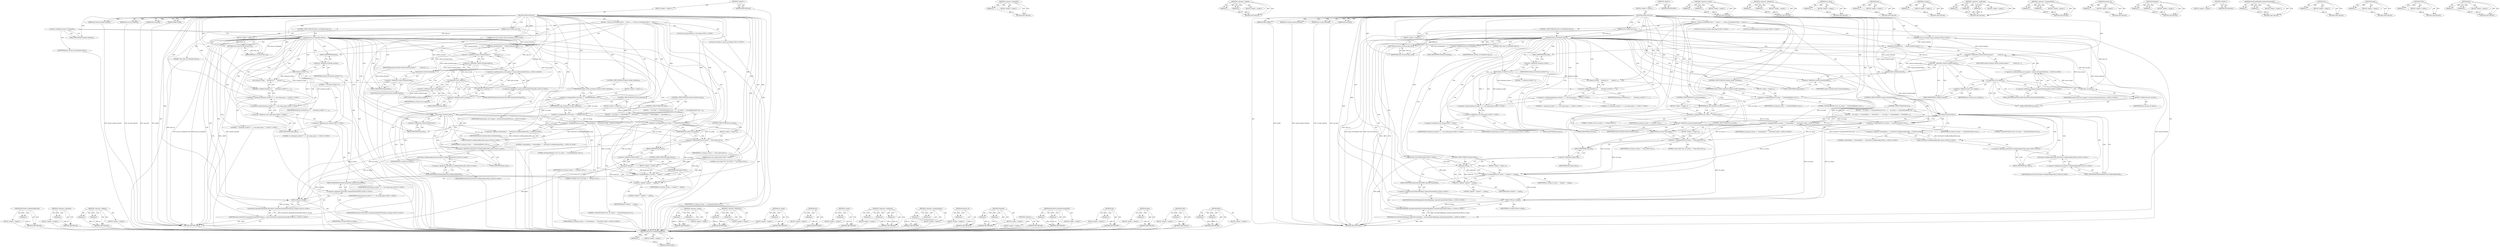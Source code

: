 digraph "find" {
vulnerable_224 [label=<(METHOD,DevToolsUI.GetRemoteBaseURL)>];
vulnerable_225 [label=<(PARAM,p1)>];
vulnerable_226 [label=<(BLOCK,&lt;empty&gt;,&lt;empty&gt;)>];
vulnerable_227 [label=<(METHOD_RETURN,ANY)>];
vulnerable_180 [label=<(METHOD,&lt;operator&gt;.logicalNot)>];
vulnerable_181 [label=<(PARAM,p1)>];
vulnerable_182 [label=<(BLOCK,&lt;empty&gt;,&lt;empty&gt;)>];
vulnerable_183 [label=<(METHOD_RETURN,ANY)>];
vulnerable_200 [label=<(METHOD,&lt;operator&gt;.addition)>];
vulnerable_201 [label=<(PARAM,p1)>];
vulnerable_202 [label=<(PARAM,p2)>];
vulnerable_203 [label=<(BLOCK,&lt;empty&gt;,&lt;empty&gt;)>];
vulnerable_204 [label=<(METHOD_RETURN,ANY)>];
vulnerable_6 [label=<(METHOD,&lt;global&gt;)<SUB>1</SUB>>];
vulnerable_7 [label=<(BLOCK,&lt;empty&gt;,&lt;empty&gt;)<SUB>1</SUB>>];
vulnerable_8 [label=<(METHOD,GetDevToolsURL)<SUB>1</SUB>>];
vulnerable_9 [label=<(PARAM,Profile* profile)<SUB>1</SUB>>];
vulnerable_10 [label=<(PARAM,const GURL&amp; base_url)<SUB>2</SUB>>];
vulnerable_11 [label=<(PARAM,bool shared_worker_frontend)<SUB>3</SUB>>];
vulnerable_12 [label=<(PARAM,bool v8_only_frontend)<SUB>4</SUB>>];
vulnerable_13 [label="<(PARAM,const std::string&amp; remote_frontend)<SUB>5</SUB>>"];
vulnerable_14 [label=<(PARAM,bool can_dock)<SUB>6</SUB>>];
vulnerable_15 [label="<(PARAM,const std::string&amp; panel)<SUB>7</SUB>>"];
vulnerable_16 [label=<(BLOCK,{
  if (base_url.SchemeIs(&quot;data&quot;))
    return b...,{
  if (base_url.SchemeIs(&quot;data&quot;))
    return b...)<SUB>7</SUB>>];
vulnerable_17 [label=<(CONTROL_STRUCTURE,IF,if (base_url.SchemeIs(&quot;data&quot;)))<SUB>8</SUB>>];
vulnerable_18 [label=<(SchemeIs,base_url.SchemeIs(&quot;data&quot;))<SUB>8</SUB>>];
vulnerable_19 [label=<(&lt;operator&gt;.fieldAccess,base_url.SchemeIs)<SUB>8</SUB>>];
vulnerable_20 [label=<(IDENTIFIER,base_url,base_url.SchemeIs(&quot;data&quot;))<SUB>8</SUB>>];
vulnerable_21 [label=<(FIELD_IDENTIFIER,SchemeIs,SchemeIs)<SUB>8</SUB>>];
vulnerable_22 [label=<(LITERAL,&quot;data&quot;,base_url.SchemeIs(&quot;data&quot;))<SUB>8</SUB>>];
vulnerable_23 [label=<(BLOCK,&lt;empty&gt;,&lt;empty&gt;)<SUB>9</SUB>>];
vulnerable_24 [label=<(RETURN,return base_url;,return base_url;)<SUB>9</SUB>>];
vulnerable_25 [label=<(IDENTIFIER,base_url,return base_url;)<SUB>9</SUB>>];
vulnerable_26 [label="<(LOCAL,std.string frontend_url: std.string)<SUB>11</SUB>>"];
vulnerable_27 [label=<(frontend_url,frontend_url(
      !remote_frontend.empty() ?
...)<SUB>11</SUB>>];
vulnerable_28 [label=<(&lt;operator&gt;.conditional,!remote_frontend.empty() ?
          remote_fro...)<SUB>12</SUB>>];
vulnerable_29 [label=<(&lt;operator&gt;.logicalNot,!remote_frontend.empty())<SUB>12</SUB>>];
vulnerable_30 [label=<(empty,remote_frontend.empty())<SUB>12</SUB>>];
vulnerable_31 [label=<(&lt;operator&gt;.fieldAccess,remote_frontend.empty)<SUB>12</SUB>>];
vulnerable_32 [label=<(IDENTIFIER,remote_frontend,remote_frontend.empty())<SUB>12</SUB>>];
vulnerable_33 [label=<(FIELD_IDENTIFIER,empty,empty)<SUB>12</SUB>>];
vulnerable_34 [label=<(IDENTIFIER,remote_frontend,!remote_frontend.empty() ?
          remote_fro...)<SUB>13</SUB>>];
vulnerable_35 [label="<(&lt;operator&gt;.conditional,base_url.is_empty() ? chrome::kChromeUIDevTools...)<SUB>14</SUB>>"];
vulnerable_36 [label=<(is_empty,base_url.is_empty())<SUB>14</SUB>>];
vulnerable_37 [label=<(&lt;operator&gt;.fieldAccess,base_url.is_empty)<SUB>14</SUB>>];
vulnerable_38 [label=<(IDENTIFIER,base_url,base_url.is_empty())<SUB>14</SUB>>];
vulnerable_39 [label=<(FIELD_IDENTIFIER,is_empty,is_empty)<SUB>14</SUB>>];
vulnerable_40 [label="<(&lt;operator&gt;.fieldAccess,chrome::kChromeUIDevToolsURL)<SUB>14</SUB>>"];
vulnerable_41 [label="<(IDENTIFIER,chrome,base_url.is_empty() ? chrome::kChromeUIDevTools...)<SUB>14</SUB>>"];
vulnerable_42 [label=<(FIELD_IDENTIFIER,kChromeUIDevToolsURL,kChromeUIDevToolsURL)<SUB>14</SUB>>];
vulnerable_43 [label=<(spec,base_url.spec())<SUB>14</SUB>>];
vulnerable_44 [label=<(&lt;operator&gt;.fieldAccess,base_url.spec)<SUB>14</SUB>>];
vulnerable_45 [label=<(IDENTIFIER,base_url,base_url.spec())<SUB>14</SUB>>];
vulnerable_46 [label=<(FIELD_IDENTIFIER,spec,spec)<SUB>14</SUB>>];
vulnerable_47 [label="<(LOCAL,std.string url_string: std.string)<SUB>15</SUB>>"];
vulnerable_48 [label=<(url_string,url_string(
      frontend_url +
      ((fronte...)<SUB>15</SUB>>];
vulnerable_49 [label=<(&lt;operator&gt;.addition,frontend_url +
      ((frontend_url.find(&quot;?&quot;) =...)<SUB>16</SUB>>];
vulnerable_50 [label=<(IDENTIFIER,frontend_url,frontend_url +
      ((frontend_url.find(&quot;?&quot;) =...)<SUB>16</SUB>>];
vulnerable_51 [label="<(&lt;operator&gt;.conditional,(frontend_url.find(&quot;?&quot;) == std::string::npos) ?...)<SUB>17</SUB>>"];
vulnerable_52 [label="<(&lt;operator&gt;.equals,frontend_url.find(&quot;?&quot;) == std::string::npos)<SUB>17</SUB>>"];
vulnerable_53 [label=<(find,frontend_url.find(&quot;?&quot;))<SUB>17</SUB>>];
vulnerable_54 [label=<(&lt;operator&gt;.fieldAccess,frontend_url.find)<SUB>17</SUB>>];
vulnerable_55 [label=<(IDENTIFIER,frontend_url,frontend_url.find(&quot;?&quot;))<SUB>17</SUB>>];
vulnerable_56 [label=<(FIELD_IDENTIFIER,find,find)<SUB>17</SUB>>];
vulnerable_57 [label=<(LITERAL,&quot;?&quot;,frontend_url.find(&quot;?&quot;))<SUB>17</SUB>>];
vulnerable_58 [label="<(&lt;operator&gt;.fieldAccess,std::string::npos)<SUB>17</SUB>>"];
vulnerable_59 [label="<(&lt;operator&gt;.fieldAccess,std::string)<SUB>17</SUB>>"];
vulnerable_60 [label="<(IDENTIFIER,std,frontend_url.find(&quot;?&quot;) == std::string::npos)<SUB>17</SUB>>"];
vulnerable_61 [label="<(IDENTIFIER,string,frontend_url.find(&quot;?&quot;) == std::string::npos)<SUB>17</SUB>>"];
vulnerable_62 [label=<(FIELD_IDENTIFIER,npos,npos)<SUB>17</SUB>>];
vulnerable_63 [label="<(LITERAL,&quot;?&quot;,(frontend_url.find(&quot;?&quot;) == std::string::npos) ?...)<SUB>17</SUB>>"];
vulnerable_64 [label="<(LITERAL,&quot;&amp;&quot;,(frontend_url.find(&quot;?&quot;) == std::string::npos) ?...)<SUB>17</SUB>>"];
vulnerable_65 [label=<(CONTROL_STRUCTURE,IF,if (shared_worker_frontend))<SUB>18</SUB>>];
vulnerable_66 [label=<(IDENTIFIER,shared_worker_frontend,if (shared_worker_frontend))<SUB>18</SUB>>];
vulnerable_67 [label=<(BLOCK,&lt;empty&gt;,&lt;empty&gt;)<SUB>19</SUB>>];
vulnerable_68 [label=<(&lt;operator&gt;.assignmentPlus,url_string += &quot;&amp;isSharedWorker=true&quot;)<SUB>19</SUB>>];
vulnerable_69 [label=<(IDENTIFIER,url_string,url_string += &quot;&amp;isSharedWorker=true&quot;)<SUB>19</SUB>>];
vulnerable_70 [label=<(LITERAL,&quot;&amp;isSharedWorker=true&quot;,url_string += &quot;&amp;isSharedWorker=true&quot;)<SUB>19</SUB>>];
vulnerable_71 [label=<(CONTROL_STRUCTURE,IF,if (v8_only_frontend))<SUB>20</SUB>>];
vulnerable_72 [label=<(IDENTIFIER,v8_only_frontend,if (v8_only_frontend))<SUB>20</SUB>>];
vulnerable_73 [label=<(BLOCK,&lt;empty&gt;,&lt;empty&gt;)<SUB>21</SUB>>];
vulnerable_74 [label=<(&lt;operator&gt;.assignmentPlus,url_string += &quot;&amp;v8only=true&quot;)<SUB>21</SUB>>];
vulnerable_75 [label=<(IDENTIFIER,url_string,url_string += &quot;&amp;v8only=true&quot;)<SUB>21</SUB>>];
vulnerable_76 [label=<(LITERAL,&quot;&amp;v8only=true&quot;,url_string += &quot;&amp;v8only=true&quot;)<SUB>21</SUB>>];
vulnerable_77 [label=<(CONTROL_STRUCTURE,IF,if (remote_frontend.size()))<SUB>22</SUB>>];
vulnerable_78 [label=<(size,remote_frontend.size())<SUB>22</SUB>>];
vulnerable_79 [label=<(&lt;operator&gt;.fieldAccess,remote_frontend.size)<SUB>22</SUB>>];
vulnerable_80 [label=<(IDENTIFIER,remote_frontend,remote_frontend.size())<SUB>22</SUB>>];
vulnerable_81 [label=<(FIELD_IDENTIFIER,size,size)<SUB>22</SUB>>];
vulnerable_82 [label=<(BLOCK,{
    url_string += &quot;&amp;remoteFrontend=true&quot;;
  },{
    url_string += &quot;&amp;remoteFrontend=true&quot;;
  })<SUB>22</SUB>>];
vulnerable_83 [label=<(&lt;operator&gt;.assignmentPlus,url_string += &quot;&amp;remoteFrontend=true&quot;)<SUB>23</SUB>>];
vulnerable_84 [label=<(IDENTIFIER,url_string,url_string += &quot;&amp;remoteFrontend=true&quot;)<SUB>23</SUB>>];
vulnerable_85 [label=<(LITERAL,&quot;&amp;remoteFrontend=true&quot;,url_string += &quot;&amp;remoteFrontend=true&quot;)<SUB>23</SUB>>];
vulnerable_86 [label=<(CONTROL_STRUCTURE,ELSE,else)<SUB>24</SUB>>];
vulnerable_87 [label=<(BLOCK,{
    url_string += &quot;&amp;remoteBase=&quot; + DevToolsUI...,{
    url_string += &quot;&amp;remoteBase=&quot; + DevToolsUI...)<SUB>24</SUB>>];
vulnerable_88 [label="<(&lt;operator&gt;.assignmentPlus,url_string += &quot;&amp;remoteBase=&quot; + DevToolsUI::GetR...)<SUB>25</SUB>>"];
vulnerable_89 [label="<(IDENTIFIER,url_string,url_string += &quot;&amp;remoteBase=&quot; + DevToolsUI::GetR...)<SUB>25</SUB>>"];
vulnerable_90 [label="<(&lt;operator&gt;.addition,&quot;&amp;remoteBase=&quot; + DevToolsUI::GetRemoteBaseURL()...)<SUB>25</SUB>>"];
vulnerable_91 [label="<(LITERAL,&quot;&amp;remoteBase=&quot;,&quot;&amp;remoteBase=&quot; + DevToolsUI::GetRemoteBaseURL()...)<SUB>25</SUB>>"];
vulnerable_92 [label="<(spec,DevToolsUI::GetRemoteBaseURL().spec())<SUB>25</SUB>>"];
vulnerable_93 [label="<(&lt;operator&gt;.fieldAccess,DevToolsUI::GetRemoteBaseURL().spec)<SUB>25</SUB>>"];
vulnerable_94 [label="<(DevToolsUI.GetRemoteBaseURL,DevToolsUI::GetRemoteBaseURL())<SUB>25</SUB>>"];
vulnerable_95 [label="<(&lt;operator&gt;.fieldAccess,DevToolsUI::GetRemoteBaseURL)<SUB>25</SUB>>"];
vulnerable_96 [label="<(IDENTIFIER,DevToolsUI,DevToolsUI::GetRemoteBaseURL())<SUB>25</SUB>>"];
vulnerable_97 [label=<(FIELD_IDENTIFIER,GetRemoteBaseURL,GetRemoteBaseURL)<SUB>25</SUB>>];
vulnerable_98 [label=<(FIELD_IDENTIFIER,spec,spec)<SUB>25</SUB>>];
vulnerable_99 [label=<(CONTROL_STRUCTURE,IF,if (can_dock))<SUB>27</SUB>>];
vulnerable_100 [label=<(IDENTIFIER,can_dock,if (can_dock))<SUB>27</SUB>>];
vulnerable_101 [label=<(BLOCK,&lt;empty&gt;,&lt;empty&gt;)<SUB>28</SUB>>];
vulnerable_102 [label=<(&lt;operator&gt;.assignmentPlus,url_string += &quot;&amp;can_dock=true&quot;)<SUB>28</SUB>>];
vulnerable_103 [label=<(IDENTIFIER,url_string,url_string += &quot;&amp;can_dock=true&quot;)<SUB>28</SUB>>];
vulnerable_104 [label=<(LITERAL,&quot;&amp;can_dock=true&quot;,url_string += &quot;&amp;can_dock=true&quot;)<SUB>28</SUB>>];
vulnerable_105 [label=<(CONTROL_STRUCTURE,IF,if (panel.size()))<SUB>29</SUB>>];
vulnerable_106 [label=<(size,panel.size())<SUB>29</SUB>>];
vulnerable_107 [label=<(&lt;operator&gt;.fieldAccess,panel.size)<SUB>29</SUB>>];
vulnerable_108 [label=<(IDENTIFIER,panel,panel.size())<SUB>29</SUB>>];
vulnerable_109 [label=<(FIELD_IDENTIFIER,size,size)<SUB>29</SUB>>];
vulnerable_110 [label=<(BLOCK,&lt;empty&gt;,&lt;empty&gt;)<SUB>30</SUB>>];
vulnerable_111 [label=<(&lt;operator&gt;.assignmentPlus,url_string += &quot;&amp;panel=&quot; + panel)<SUB>30</SUB>>];
vulnerable_112 [label=<(IDENTIFIER,url_string,url_string += &quot;&amp;panel=&quot; + panel)<SUB>30</SUB>>];
vulnerable_113 [label=<(&lt;operator&gt;.addition,&quot;&amp;panel=&quot; + panel)<SUB>30</SUB>>];
vulnerable_114 [label=<(LITERAL,&quot;&amp;panel=&quot;,&quot;&amp;panel=&quot; + panel)<SUB>30</SUB>>];
vulnerable_115 [label=<(IDENTIFIER,panel,&quot;&amp;panel=&quot; + panel)<SUB>30</SUB>>];
vulnerable_116 [label="<(RETURN,return DevToolsUI::SanitizeFrontendURL(GURL(url...,return DevToolsUI::SanitizeFrontendURL(GURL(url...)<SUB>31</SUB>>"];
vulnerable_117 [label="<(DevToolsUI.SanitizeFrontendURL,DevToolsUI::SanitizeFrontendURL(GURL(url_string)))<SUB>31</SUB>>"];
vulnerable_118 [label="<(&lt;operator&gt;.fieldAccess,DevToolsUI::SanitizeFrontendURL)<SUB>31</SUB>>"];
vulnerable_119 [label="<(IDENTIFIER,DevToolsUI,DevToolsUI::SanitizeFrontendURL(GURL(url_string)))<SUB>31</SUB>>"];
vulnerable_120 [label=<(FIELD_IDENTIFIER,SanitizeFrontendURL,SanitizeFrontendURL)<SUB>31</SUB>>];
vulnerable_121 [label=<(GURL,GURL(url_string))<SUB>31</SUB>>];
vulnerable_122 [label=<(IDENTIFIER,url_string,GURL(url_string))<SUB>31</SUB>>];
vulnerable_123 [label=<(METHOD_RETURN,GURL)<SUB>1</SUB>>];
vulnerable_125 [label=<(METHOD_RETURN,ANY)<SUB>1</SUB>>];
vulnerable_205 [label=<(METHOD,&lt;operator&gt;.equals)>];
vulnerable_206 [label=<(PARAM,p1)>];
vulnerable_207 [label=<(PARAM,p2)>];
vulnerable_208 [label=<(BLOCK,&lt;empty&gt;,&lt;empty&gt;)>];
vulnerable_209 [label=<(METHOD_RETURN,ANY)>];
vulnerable_165 [label=<(METHOD,&lt;operator&gt;.fieldAccess)>];
vulnerable_166 [label=<(PARAM,p1)>];
vulnerable_167 [label=<(PARAM,p2)>];
vulnerable_168 [label=<(BLOCK,&lt;empty&gt;,&lt;empty&gt;)>];
vulnerable_169 [label=<(METHOD_RETURN,ANY)>];
vulnerable_196 [label=<(METHOD,url_string)>];
vulnerable_197 [label=<(PARAM,p1)>];
vulnerable_198 [label=<(BLOCK,&lt;empty&gt;,&lt;empty&gt;)>];
vulnerable_199 [label=<(METHOD_RETURN,ANY)>];
vulnerable_192 [label=<(METHOD,spec)>];
vulnerable_193 [label=<(PARAM,p1)>];
vulnerable_194 [label=<(BLOCK,&lt;empty&gt;,&lt;empty&gt;)>];
vulnerable_195 [label=<(METHOD_RETURN,ANY)>];
vulnerable_188 [label=<(METHOD,is_empty)>];
vulnerable_189 [label=<(PARAM,p1)>];
vulnerable_190 [label=<(BLOCK,&lt;empty&gt;,&lt;empty&gt;)>];
vulnerable_191 [label=<(METHOD_RETURN,ANY)>];
vulnerable_174 [label=<(METHOD,&lt;operator&gt;.conditional)>];
vulnerable_175 [label=<(PARAM,p1)>];
vulnerable_176 [label=<(PARAM,p2)>];
vulnerable_177 [label=<(PARAM,p3)>];
vulnerable_178 [label=<(BLOCK,&lt;empty&gt;,&lt;empty&gt;)>];
vulnerable_179 [label=<(METHOD_RETURN,ANY)>];
vulnerable_215 [label=<(METHOD,&lt;operator&gt;.assignmentPlus)>];
vulnerable_216 [label=<(PARAM,p1)>];
vulnerable_217 [label=<(PARAM,p2)>];
vulnerable_218 [label=<(BLOCK,&lt;empty&gt;,&lt;empty&gt;)>];
vulnerable_219 [label=<(METHOD_RETURN,ANY)>];
vulnerable_170 [label=<(METHOD,frontend_url)>];
vulnerable_171 [label=<(PARAM,p1)>];
vulnerable_172 [label=<(BLOCK,&lt;empty&gt;,&lt;empty&gt;)>];
vulnerable_173 [label=<(METHOD_RETURN,ANY)>];
vulnerable_160 [label=<(METHOD,SchemeIs)>];
vulnerable_161 [label=<(PARAM,p1)>];
vulnerable_162 [label=<(PARAM,p2)>];
vulnerable_163 [label=<(BLOCK,&lt;empty&gt;,&lt;empty&gt;)>];
vulnerable_164 [label=<(METHOD_RETURN,ANY)>];
vulnerable_154 [label=<(METHOD,&lt;global&gt;)<SUB>1</SUB>>];
vulnerable_155 [label=<(BLOCK,&lt;empty&gt;,&lt;empty&gt;)>];
vulnerable_156 [label=<(METHOD_RETURN,ANY)>];
vulnerable_228 [label=<(METHOD,DevToolsUI.SanitizeFrontendURL)>];
vulnerable_229 [label=<(PARAM,p1)>];
vulnerable_230 [label=<(PARAM,p2)>];
vulnerable_231 [label=<(BLOCK,&lt;empty&gt;,&lt;empty&gt;)>];
vulnerable_232 [label=<(METHOD_RETURN,ANY)>];
vulnerable_220 [label=<(METHOD,size)>];
vulnerable_221 [label=<(PARAM,p1)>];
vulnerable_222 [label=<(BLOCK,&lt;empty&gt;,&lt;empty&gt;)>];
vulnerable_223 [label=<(METHOD_RETURN,ANY)>];
vulnerable_184 [label=<(METHOD,empty)>];
vulnerable_185 [label=<(PARAM,p1)>];
vulnerable_186 [label=<(BLOCK,&lt;empty&gt;,&lt;empty&gt;)>];
vulnerable_187 [label=<(METHOD_RETURN,ANY)>];
vulnerable_233 [label=<(METHOD,GURL)>];
vulnerable_234 [label=<(PARAM,p1)>];
vulnerable_235 [label=<(BLOCK,&lt;empty&gt;,&lt;empty&gt;)>];
vulnerable_236 [label=<(METHOD_RETURN,ANY)>];
vulnerable_210 [label=<(METHOD,find)>];
vulnerable_211 [label=<(PARAM,p1)>];
vulnerable_212 [label=<(PARAM,p2)>];
vulnerable_213 [label=<(BLOCK,&lt;empty&gt;,&lt;empty&gt;)>];
vulnerable_214 [label=<(METHOD_RETURN,ANY)>];
fixed_224 [label=<(METHOD,DevToolsUI.GetRemoteBaseURL)>];
fixed_225 [label=<(PARAM,p1)>];
fixed_226 [label=<(BLOCK,&lt;empty&gt;,&lt;empty&gt;)>];
fixed_227 [label=<(METHOD_RETURN,ANY)>];
fixed_180 [label=<(METHOD,&lt;operator&gt;.logicalNot)>];
fixed_181 [label=<(PARAM,p1)>];
fixed_182 [label=<(BLOCK,&lt;empty&gt;,&lt;empty&gt;)>];
fixed_183 [label=<(METHOD_RETURN,ANY)>];
fixed_200 [label=<(METHOD,&lt;operator&gt;.addition)>];
fixed_201 [label=<(PARAM,p1)>];
fixed_202 [label=<(PARAM,p2)>];
fixed_203 [label=<(BLOCK,&lt;empty&gt;,&lt;empty&gt;)>];
fixed_204 [label=<(METHOD_RETURN,ANY)>];
fixed_6 [label=<(METHOD,&lt;global&gt;)<SUB>1</SUB>>];
fixed_7 [label=<(BLOCK,&lt;empty&gt;,&lt;empty&gt;)<SUB>1</SUB>>];
fixed_8 [label=<(METHOD,GetDevToolsURL)<SUB>1</SUB>>];
fixed_9 [label=<(PARAM,Profile* profile)<SUB>1</SUB>>];
fixed_10 [label=<(PARAM,const GURL&amp; base_url)<SUB>2</SUB>>];
fixed_11 [label=<(PARAM,bool shared_worker_frontend)<SUB>3</SUB>>];
fixed_12 [label=<(PARAM,bool v8_only_frontend)<SUB>4</SUB>>];
fixed_13 [label="<(PARAM,const std::string&amp; remote_frontend)<SUB>5</SUB>>"];
fixed_14 [label=<(PARAM,bool can_dock)<SUB>6</SUB>>];
fixed_15 [label="<(PARAM,const std::string&amp; panel)<SUB>7</SUB>>"];
fixed_16 [label=<(BLOCK,{
  if (base_url.SchemeIs(&quot;data&quot;))
    return b...,{
  if (base_url.SchemeIs(&quot;data&quot;))
    return b...)<SUB>7</SUB>>];
fixed_17 [label=<(CONTROL_STRUCTURE,IF,if (base_url.SchemeIs(&quot;data&quot;)))<SUB>8</SUB>>];
fixed_18 [label=<(SchemeIs,base_url.SchemeIs(&quot;data&quot;))<SUB>8</SUB>>];
fixed_19 [label=<(&lt;operator&gt;.fieldAccess,base_url.SchemeIs)<SUB>8</SUB>>];
fixed_20 [label=<(IDENTIFIER,base_url,base_url.SchemeIs(&quot;data&quot;))<SUB>8</SUB>>];
fixed_21 [label=<(FIELD_IDENTIFIER,SchemeIs,SchemeIs)<SUB>8</SUB>>];
fixed_22 [label=<(LITERAL,&quot;data&quot;,base_url.SchemeIs(&quot;data&quot;))<SUB>8</SUB>>];
fixed_23 [label=<(BLOCK,&lt;empty&gt;,&lt;empty&gt;)<SUB>9</SUB>>];
fixed_24 [label=<(RETURN,return base_url;,return base_url;)<SUB>9</SUB>>];
fixed_25 [label=<(IDENTIFIER,base_url,return base_url;)<SUB>9</SUB>>];
fixed_26 [label="<(LOCAL,std.string frontend_url: std.string)<SUB>11</SUB>>"];
fixed_27 [label=<(frontend_url,frontend_url(
      !remote_frontend.empty() ?
...)<SUB>11</SUB>>];
fixed_28 [label=<(&lt;operator&gt;.conditional,!remote_frontend.empty() ?
          remote_fro...)<SUB>12</SUB>>];
fixed_29 [label=<(&lt;operator&gt;.logicalNot,!remote_frontend.empty())<SUB>12</SUB>>];
fixed_30 [label=<(empty,remote_frontend.empty())<SUB>12</SUB>>];
fixed_31 [label=<(&lt;operator&gt;.fieldAccess,remote_frontend.empty)<SUB>12</SUB>>];
fixed_32 [label=<(IDENTIFIER,remote_frontend,remote_frontend.empty())<SUB>12</SUB>>];
fixed_33 [label=<(FIELD_IDENTIFIER,empty,empty)<SUB>12</SUB>>];
fixed_34 [label=<(IDENTIFIER,remote_frontend,!remote_frontend.empty() ?
          remote_fro...)<SUB>13</SUB>>];
fixed_35 [label="<(&lt;operator&gt;.conditional,base_url.is_empty() ? chrome::kChromeUIDevTools...)<SUB>14</SUB>>"];
fixed_36 [label=<(is_empty,base_url.is_empty())<SUB>14</SUB>>];
fixed_37 [label=<(&lt;operator&gt;.fieldAccess,base_url.is_empty)<SUB>14</SUB>>];
fixed_38 [label=<(IDENTIFIER,base_url,base_url.is_empty())<SUB>14</SUB>>];
fixed_39 [label=<(FIELD_IDENTIFIER,is_empty,is_empty)<SUB>14</SUB>>];
fixed_40 [label="<(&lt;operator&gt;.fieldAccess,chrome::kChromeUIDevToolsURL)<SUB>14</SUB>>"];
fixed_41 [label="<(IDENTIFIER,chrome,base_url.is_empty() ? chrome::kChromeUIDevTools...)<SUB>14</SUB>>"];
fixed_42 [label=<(FIELD_IDENTIFIER,kChromeUIDevToolsURL,kChromeUIDevToolsURL)<SUB>14</SUB>>];
fixed_43 [label=<(spec,base_url.spec())<SUB>14</SUB>>];
fixed_44 [label=<(&lt;operator&gt;.fieldAccess,base_url.spec)<SUB>14</SUB>>];
fixed_45 [label=<(IDENTIFIER,base_url,base_url.spec())<SUB>14</SUB>>];
fixed_46 [label=<(FIELD_IDENTIFIER,spec,spec)<SUB>14</SUB>>];
fixed_47 [label="<(LOCAL,std.string url_string: std.string)<SUB>15</SUB>>"];
fixed_48 [label=<(url_string,url_string(
      frontend_url +
      ((fronte...)<SUB>15</SUB>>];
fixed_49 [label=<(&lt;operator&gt;.addition,frontend_url +
      ((frontend_url.find(&quot;?&quot;) =...)<SUB>16</SUB>>];
fixed_50 [label=<(IDENTIFIER,frontend_url,frontend_url +
      ((frontend_url.find(&quot;?&quot;) =...)<SUB>16</SUB>>];
fixed_51 [label="<(&lt;operator&gt;.conditional,(frontend_url.find(&quot;?&quot;) == std::string::npos) ?...)<SUB>17</SUB>>"];
fixed_52 [label="<(&lt;operator&gt;.equals,frontend_url.find(&quot;?&quot;) == std::string::npos)<SUB>17</SUB>>"];
fixed_53 [label=<(find,frontend_url.find(&quot;?&quot;))<SUB>17</SUB>>];
fixed_54 [label=<(&lt;operator&gt;.fieldAccess,frontend_url.find)<SUB>17</SUB>>];
fixed_55 [label=<(IDENTIFIER,frontend_url,frontend_url.find(&quot;?&quot;))<SUB>17</SUB>>];
fixed_56 [label=<(FIELD_IDENTIFIER,find,find)<SUB>17</SUB>>];
fixed_57 [label=<(LITERAL,&quot;?&quot;,frontend_url.find(&quot;?&quot;))<SUB>17</SUB>>];
fixed_58 [label="<(&lt;operator&gt;.fieldAccess,std::string::npos)<SUB>17</SUB>>"];
fixed_59 [label="<(&lt;operator&gt;.fieldAccess,std::string)<SUB>17</SUB>>"];
fixed_60 [label="<(IDENTIFIER,std,frontend_url.find(&quot;?&quot;) == std::string::npos)<SUB>17</SUB>>"];
fixed_61 [label="<(IDENTIFIER,string,frontend_url.find(&quot;?&quot;) == std::string::npos)<SUB>17</SUB>>"];
fixed_62 [label=<(FIELD_IDENTIFIER,npos,npos)<SUB>17</SUB>>];
fixed_63 [label="<(LITERAL,&quot;?&quot;,(frontend_url.find(&quot;?&quot;) == std::string::npos) ?...)<SUB>17</SUB>>"];
fixed_64 [label="<(LITERAL,&quot;&amp;&quot;,(frontend_url.find(&quot;?&quot;) == std::string::npos) ?...)<SUB>17</SUB>>"];
fixed_65 [label=<(CONTROL_STRUCTURE,IF,if (shared_worker_frontend))<SUB>18</SUB>>];
fixed_66 [label=<(IDENTIFIER,shared_worker_frontend,if (shared_worker_frontend))<SUB>18</SUB>>];
fixed_67 [label=<(BLOCK,&lt;empty&gt;,&lt;empty&gt;)<SUB>19</SUB>>];
fixed_68 [label=<(&lt;operator&gt;.assignmentPlus,url_string += &quot;&amp;isSharedWorker=true&quot;)<SUB>19</SUB>>];
fixed_69 [label=<(IDENTIFIER,url_string,url_string += &quot;&amp;isSharedWorker=true&quot;)<SUB>19</SUB>>];
fixed_70 [label=<(LITERAL,&quot;&amp;isSharedWorker=true&quot;,url_string += &quot;&amp;isSharedWorker=true&quot;)<SUB>19</SUB>>];
fixed_71 [label=<(CONTROL_STRUCTURE,IF,if (v8_only_frontend))<SUB>20</SUB>>];
fixed_72 [label=<(IDENTIFIER,v8_only_frontend,if (v8_only_frontend))<SUB>20</SUB>>];
fixed_73 [label=<(BLOCK,&lt;empty&gt;,&lt;empty&gt;)<SUB>21</SUB>>];
fixed_74 [label=<(&lt;operator&gt;.assignmentPlus,url_string += &quot;&amp;v8only=true&quot;)<SUB>21</SUB>>];
fixed_75 [label=<(IDENTIFIER,url_string,url_string += &quot;&amp;v8only=true&quot;)<SUB>21</SUB>>];
fixed_76 [label=<(LITERAL,&quot;&amp;v8only=true&quot;,url_string += &quot;&amp;v8only=true&quot;)<SUB>21</SUB>>];
fixed_77 [label=<(CONTROL_STRUCTURE,IF,if (remote_frontend.size()))<SUB>22</SUB>>];
fixed_78 [label=<(size,remote_frontend.size())<SUB>22</SUB>>];
fixed_79 [label=<(&lt;operator&gt;.fieldAccess,remote_frontend.size)<SUB>22</SUB>>];
fixed_80 [label=<(IDENTIFIER,remote_frontend,remote_frontend.size())<SUB>22</SUB>>];
fixed_81 [label=<(FIELD_IDENTIFIER,size,size)<SUB>22</SUB>>];
fixed_82 [label=<(BLOCK,{
    url_string += &quot;&amp;remoteFrontend=true&quot;;
  },{
    url_string += &quot;&amp;remoteFrontend=true&quot;;
  })<SUB>22</SUB>>];
fixed_83 [label=<(&lt;operator&gt;.assignmentPlus,url_string += &quot;&amp;remoteFrontend=true&quot;)<SUB>23</SUB>>];
fixed_84 [label=<(IDENTIFIER,url_string,url_string += &quot;&amp;remoteFrontend=true&quot;)<SUB>23</SUB>>];
fixed_85 [label=<(LITERAL,&quot;&amp;remoteFrontend=true&quot;,url_string += &quot;&amp;remoteFrontend=true&quot;)<SUB>23</SUB>>];
fixed_86 [label=<(CONTROL_STRUCTURE,ELSE,else)<SUB>24</SUB>>];
fixed_87 [label=<(BLOCK,{
    url_string += &quot;&amp;remoteBase=&quot; + DevToolsUI...,{
    url_string += &quot;&amp;remoteBase=&quot; + DevToolsUI...)<SUB>24</SUB>>];
fixed_88 [label="<(&lt;operator&gt;.assignmentPlus,url_string += &quot;&amp;remoteBase=&quot; + DevToolsUI::GetR...)<SUB>25</SUB>>"];
fixed_89 [label="<(IDENTIFIER,url_string,url_string += &quot;&amp;remoteBase=&quot; + DevToolsUI::GetR...)<SUB>25</SUB>>"];
fixed_90 [label="<(&lt;operator&gt;.addition,&quot;&amp;remoteBase=&quot; + DevToolsUI::GetRemoteBaseURL()...)<SUB>25</SUB>>"];
fixed_91 [label="<(LITERAL,&quot;&amp;remoteBase=&quot;,&quot;&amp;remoteBase=&quot; + DevToolsUI::GetRemoteBaseURL()...)<SUB>25</SUB>>"];
fixed_92 [label="<(spec,DevToolsUI::GetRemoteBaseURL().spec())<SUB>25</SUB>>"];
fixed_93 [label="<(&lt;operator&gt;.fieldAccess,DevToolsUI::GetRemoteBaseURL().spec)<SUB>25</SUB>>"];
fixed_94 [label="<(DevToolsUI.GetRemoteBaseURL,DevToolsUI::GetRemoteBaseURL())<SUB>25</SUB>>"];
fixed_95 [label="<(&lt;operator&gt;.fieldAccess,DevToolsUI::GetRemoteBaseURL)<SUB>25</SUB>>"];
fixed_96 [label="<(IDENTIFIER,DevToolsUI,DevToolsUI::GetRemoteBaseURL())<SUB>25</SUB>>"];
fixed_97 [label=<(FIELD_IDENTIFIER,GetRemoteBaseURL,GetRemoteBaseURL)<SUB>25</SUB>>];
fixed_98 [label=<(FIELD_IDENTIFIER,spec,spec)<SUB>25</SUB>>];
fixed_99 [label=<(CONTROL_STRUCTURE,IF,if (can_dock))<SUB>27</SUB>>];
fixed_100 [label=<(IDENTIFIER,can_dock,if (can_dock))<SUB>27</SUB>>];
fixed_101 [label=<(BLOCK,&lt;empty&gt;,&lt;empty&gt;)<SUB>28</SUB>>];
fixed_102 [label=<(&lt;operator&gt;.assignmentPlus,url_string += &quot;&amp;can_dock=true&quot;)<SUB>28</SUB>>];
fixed_103 [label=<(IDENTIFIER,url_string,url_string += &quot;&amp;can_dock=true&quot;)<SUB>28</SUB>>];
fixed_104 [label=<(LITERAL,&quot;&amp;can_dock=true&quot;,url_string += &quot;&amp;can_dock=true&quot;)<SUB>28</SUB>>];
fixed_105 [label=<(CONTROL_STRUCTURE,IF,if (panel.size()))<SUB>29</SUB>>];
fixed_106 [label=<(size,panel.size())<SUB>29</SUB>>];
fixed_107 [label=<(&lt;operator&gt;.fieldAccess,panel.size)<SUB>29</SUB>>];
fixed_108 [label=<(IDENTIFIER,panel,panel.size())<SUB>29</SUB>>];
fixed_109 [label=<(FIELD_IDENTIFIER,size,size)<SUB>29</SUB>>];
fixed_110 [label=<(BLOCK,&lt;empty&gt;,&lt;empty&gt;)<SUB>30</SUB>>];
fixed_111 [label=<(&lt;operator&gt;.assignmentPlus,url_string += &quot;&amp;panel=&quot; + panel)<SUB>30</SUB>>];
fixed_112 [label=<(IDENTIFIER,url_string,url_string += &quot;&amp;panel=&quot; + panel)<SUB>30</SUB>>];
fixed_113 [label=<(&lt;operator&gt;.addition,&quot;&amp;panel=&quot; + panel)<SUB>30</SUB>>];
fixed_114 [label=<(LITERAL,&quot;&amp;panel=&quot;,&quot;&amp;panel=&quot; + panel)<SUB>30</SUB>>];
fixed_115 [label=<(IDENTIFIER,panel,&quot;&amp;panel=&quot; + panel)<SUB>30</SUB>>];
fixed_116 [label="<(RETURN,return DevToolsUIBindings::SanitizeFrontendURL(...,return DevToolsUIBindings::SanitizeFrontendURL(...)<SUB>31</SUB>>"];
fixed_117 [label="<(DevToolsUIBindings.SanitizeFrontendURL,DevToolsUIBindings::SanitizeFrontendURL(GURL(ur...)<SUB>31</SUB>>"];
fixed_118 [label="<(&lt;operator&gt;.fieldAccess,DevToolsUIBindings::SanitizeFrontendURL)<SUB>31</SUB>>"];
fixed_119 [label="<(IDENTIFIER,DevToolsUIBindings,DevToolsUIBindings::SanitizeFrontendURL(GURL(ur...)<SUB>31</SUB>>"];
fixed_120 [label=<(FIELD_IDENTIFIER,SanitizeFrontendURL,SanitizeFrontendURL)<SUB>31</SUB>>];
fixed_121 [label=<(GURL,GURL(url_string))<SUB>31</SUB>>];
fixed_122 [label=<(IDENTIFIER,url_string,GURL(url_string))<SUB>31</SUB>>];
fixed_123 [label=<(METHOD_RETURN,GURL)<SUB>1</SUB>>];
fixed_125 [label=<(METHOD_RETURN,ANY)<SUB>1</SUB>>];
fixed_205 [label=<(METHOD,&lt;operator&gt;.equals)>];
fixed_206 [label=<(PARAM,p1)>];
fixed_207 [label=<(PARAM,p2)>];
fixed_208 [label=<(BLOCK,&lt;empty&gt;,&lt;empty&gt;)>];
fixed_209 [label=<(METHOD_RETURN,ANY)>];
fixed_165 [label=<(METHOD,&lt;operator&gt;.fieldAccess)>];
fixed_166 [label=<(PARAM,p1)>];
fixed_167 [label=<(PARAM,p2)>];
fixed_168 [label=<(BLOCK,&lt;empty&gt;,&lt;empty&gt;)>];
fixed_169 [label=<(METHOD_RETURN,ANY)>];
fixed_196 [label=<(METHOD,url_string)>];
fixed_197 [label=<(PARAM,p1)>];
fixed_198 [label=<(BLOCK,&lt;empty&gt;,&lt;empty&gt;)>];
fixed_199 [label=<(METHOD_RETURN,ANY)>];
fixed_192 [label=<(METHOD,spec)>];
fixed_193 [label=<(PARAM,p1)>];
fixed_194 [label=<(BLOCK,&lt;empty&gt;,&lt;empty&gt;)>];
fixed_195 [label=<(METHOD_RETURN,ANY)>];
fixed_188 [label=<(METHOD,is_empty)>];
fixed_189 [label=<(PARAM,p1)>];
fixed_190 [label=<(BLOCK,&lt;empty&gt;,&lt;empty&gt;)>];
fixed_191 [label=<(METHOD_RETURN,ANY)>];
fixed_174 [label=<(METHOD,&lt;operator&gt;.conditional)>];
fixed_175 [label=<(PARAM,p1)>];
fixed_176 [label=<(PARAM,p2)>];
fixed_177 [label=<(PARAM,p3)>];
fixed_178 [label=<(BLOCK,&lt;empty&gt;,&lt;empty&gt;)>];
fixed_179 [label=<(METHOD_RETURN,ANY)>];
fixed_215 [label=<(METHOD,&lt;operator&gt;.assignmentPlus)>];
fixed_216 [label=<(PARAM,p1)>];
fixed_217 [label=<(PARAM,p2)>];
fixed_218 [label=<(BLOCK,&lt;empty&gt;,&lt;empty&gt;)>];
fixed_219 [label=<(METHOD_RETURN,ANY)>];
fixed_170 [label=<(METHOD,frontend_url)>];
fixed_171 [label=<(PARAM,p1)>];
fixed_172 [label=<(BLOCK,&lt;empty&gt;,&lt;empty&gt;)>];
fixed_173 [label=<(METHOD_RETURN,ANY)>];
fixed_160 [label=<(METHOD,SchemeIs)>];
fixed_161 [label=<(PARAM,p1)>];
fixed_162 [label=<(PARAM,p2)>];
fixed_163 [label=<(BLOCK,&lt;empty&gt;,&lt;empty&gt;)>];
fixed_164 [label=<(METHOD_RETURN,ANY)>];
fixed_154 [label=<(METHOD,&lt;global&gt;)<SUB>1</SUB>>];
fixed_155 [label=<(BLOCK,&lt;empty&gt;,&lt;empty&gt;)>];
fixed_156 [label=<(METHOD_RETURN,ANY)>];
fixed_228 [label=<(METHOD,DevToolsUIBindings.SanitizeFrontendURL)>];
fixed_229 [label=<(PARAM,p1)>];
fixed_230 [label=<(PARAM,p2)>];
fixed_231 [label=<(BLOCK,&lt;empty&gt;,&lt;empty&gt;)>];
fixed_232 [label=<(METHOD_RETURN,ANY)>];
fixed_220 [label=<(METHOD,size)>];
fixed_221 [label=<(PARAM,p1)>];
fixed_222 [label=<(BLOCK,&lt;empty&gt;,&lt;empty&gt;)>];
fixed_223 [label=<(METHOD_RETURN,ANY)>];
fixed_184 [label=<(METHOD,empty)>];
fixed_185 [label=<(PARAM,p1)>];
fixed_186 [label=<(BLOCK,&lt;empty&gt;,&lt;empty&gt;)>];
fixed_187 [label=<(METHOD_RETURN,ANY)>];
fixed_233 [label=<(METHOD,GURL)>];
fixed_234 [label=<(PARAM,p1)>];
fixed_235 [label=<(BLOCK,&lt;empty&gt;,&lt;empty&gt;)>];
fixed_236 [label=<(METHOD_RETURN,ANY)>];
fixed_210 [label=<(METHOD,find)>];
fixed_211 [label=<(PARAM,p1)>];
fixed_212 [label=<(PARAM,p2)>];
fixed_213 [label=<(BLOCK,&lt;empty&gt;,&lt;empty&gt;)>];
fixed_214 [label=<(METHOD_RETURN,ANY)>];
vulnerable_224 -> vulnerable_225  [key=0, label="AST: "];
vulnerable_224 -> vulnerable_225  [key=1, label="DDG: "];
vulnerable_224 -> vulnerable_226  [key=0, label="AST: "];
vulnerable_224 -> vulnerable_227  [key=0, label="AST: "];
vulnerable_224 -> vulnerable_227  [key=1, label="CFG: "];
vulnerable_225 -> vulnerable_227  [key=0, label="DDG: p1"];
vulnerable_226 -> fixed_224  [key=0];
vulnerable_227 -> fixed_224  [key=0];
vulnerable_180 -> vulnerable_181  [key=0, label="AST: "];
vulnerable_180 -> vulnerable_181  [key=1, label="DDG: "];
vulnerable_180 -> vulnerable_182  [key=0, label="AST: "];
vulnerable_180 -> vulnerable_183  [key=0, label="AST: "];
vulnerable_180 -> vulnerable_183  [key=1, label="CFG: "];
vulnerable_181 -> vulnerable_183  [key=0, label="DDG: p1"];
vulnerable_182 -> fixed_224  [key=0];
vulnerable_183 -> fixed_224  [key=0];
vulnerable_200 -> vulnerable_201  [key=0, label="AST: "];
vulnerable_200 -> vulnerable_201  [key=1, label="DDG: "];
vulnerable_200 -> vulnerable_203  [key=0, label="AST: "];
vulnerable_200 -> vulnerable_202  [key=0, label="AST: "];
vulnerable_200 -> vulnerable_202  [key=1, label="DDG: "];
vulnerable_200 -> vulnerable_204  [key=0, label="AST: "];
vulnerable_200 -> vulnerable_204  [key=1, label="CFG: "];
vulnerable_201 -> vulnerable_204  [key=0, label="DDG: p1"];
vulnerable_202 -> vulnerable_204  [key=0, label="DDG: p2"];
vulnerable_203 -> fixed_224  [key=0];
vulnerable_204 -> fixed_224  [key=0];
vulnerable_6 -> vulnerable_7  [key=0, label="AST: "];
vulnerable_6 -> vulnerable_125  [key=0, label="AST: "];
vulnerable_6 -> vulnerable_125  [key=1, label="CFG: "];
vulnerable_7 -> vulnerable_8  [key=0, label="AST: "];
vulnerable_8 -> vulnerable_9  [key=0, label="AST: "];
vulnerable_8 -> vulnerable_9  [key=1, label="DDG: "];
vulnerable_8 -> vulnerable_10  [key=0, label="AST: "];
vulnerable_8 -> vulnerable_10  [key=1, label="DDG: "];
vulnerable_8 -> vulnerable_11  [key=0, label="AST: "];
vulnerable_8 -> vulnerable_11  [key=1, label="DDG: "];
vulnerable_8 -> vulnerable_12  [key=0, label="AST: "];
vulnerable_8 -> vulnerable_12  [key=1, label="DDG: "];
vulnerable_8 -> vulnerable_13  [key=0, label="AST: "];
vulnerable_8 -> vulnerable_13  [key=1, label="DDG: "];
vulnerable_8 -> vulnerable_14  [key=0, label="AST: "];
vulnerable_8 -> vulnerable_14  [key=1, label="DDG: "];
vulnerable_8 -> vulnerable_15  [key=0, label="AST: "];
vulnerable_8 -> vulnerable_15  [key=1, label="DDG: "];
vulnerable_8 -> vulnerable_16  [key=0, label="AST: "];
vulnerable_8 -> vulnerable_123  [key=0, label="AST: "];
vulnerable_8 -> vulnerable_21  [key=0, label="CFG: "];
vulnerable_8 -> vulnerable_27  [key=0, label="DDG: "];
vulnerable_8 -> vulnerable_48  [key=0, label="DDG: "];
vulnerable_8 -> vulnerable_66  [key=0, label="DDG: "];
vulnerable_8 -> vulnerable_72  [key=0, label="DDG: "];
vulnerable_8 -> vulnerable_100  [key=0, label="DDG: "];
vulnerable_8 -> vulnerable_18  [key=0, label="DDG: "];
vulnerable_8 -> vulnerable_28  [key=0, label="DDG: "];
vulnerable_8 -> vulnerable_49  [key=0, label="DDG: "];
vulnerable_8 -> vulnerable_68  [key=0, label="DDG: "];
vulnerable_8 -> vulnerable_74  [key=0, label="DDG: "];
vulnerable_8 -> vulnerable_78  [key=0, label="DDG: "];
vulnerable_8 -> vulnerable_83  [key=0, label="DDG: "];
vulnerable_8 -> vulnerable_102  [key=0, label="DDG: "];
vulnerable_8 -> vulnerable_111  [key=0, label="DDG: "];
vulnerable_8 -> vulnerable_25  [key=0, label="DDG: "];
vulnerable_8 -> vulnerable_51  [key=0, label="DDG: "];
vulnerable_8 -> vulnerable_88  [key=0, label="DDG: "];
vulnerable_8 -> vulnerable_121  [key=0, label="DDG: "];
vulnerable_8 -> vulnerable_113  [key=0, label="DDG: "];
vulnerable_8 -> vulnerable_53  [key=0, label="DDG: "];
vulnerable_8 -> vulnerable_90  [key=0, label="DDG: "];
vulnerable_9 -> vulnerable_123  [key=0, label="DDG: profile"];
vulnerable_10 -> vulnerable_123  [key=0, label="DDG: base_url"];
vulnerable_10 -> vulnerable_18  [key=0, label="DDG: base_url"];
vulnerable_10 -> vulnerable_25  [key=0, label="DDG: base_url"];
vulnerable_10 -> vulnerable_36  [key=0, label="DDG: base_url"];
vulnerable_10 -> vulnerable_43  [key=0, label="DDG: base_url"];
vulnerable_11 -> vulnerable_123  [key=0, label="DDG: shared_worker_frontend"];
vulnerable_12 -> vulnerable_123  [key=0, label="DDG: v8_only_frontend"];
vulnerable_13 -> vulnerable_123  [key=0, label="DDG: remote_frontend"];
vulnerable_13 -> vulnerable_27  [key=0, label="DDG: remote_frontend"];
vulnerable_13 -> vulnerable_28  [key=0, label="DDG: remote_frontend"];
vulnerable_13 -> vulnerable_78  [key=0, label="DDG: remote_frontend"];
vulnerable_13 -> vulnerable_30  [key=0, label="DDG: remote_frontend"];
vulnerable_14 -> vulnerable_123  [key=0, label="DDG: can_dock"];
vulnerable_15 -> vulnerable_123  [key=0, label="DDG: panel"];
vulnerable_15 -> vulnerable_106  [key=0, label="DDG: panel"];
vulnerable_15 -> vulnerable_111  [key=0, label="DDG: panel"];
vulnerable_15 -> vulnerable_113  [key=0, label="DDG: panel"];
vulnerable_16 -> vulnerable_17  [key=0, label="AST: "];
vulnerable_16 -> vulnerable_26  [key=0, label="AST: "];
vulnerable_16 -> vulnerable_27  [key=0, label="AST: "];
vulnerable_16 -> vulnerable_47  [key=0, label="AST: "];
vulnerable_16 -> vulnerable_48  [key=0, label="AST: "];
vulnerable_16 -> vulnerable_65  [key=0, label="AST: "];
vulnerable_16 -> vulnerable_71  [key=0, label="AST: "];
vulnerable_16 -> vulnerable_77  [key=0, label="AST: "];
vulnerable_16 -> vulnerable_99  [key=0, label="AST: "];
vulnerable_16 -> vulnerable_105  [key=0, label="AST: "];
vulnerable_16 -> vulnerable_116  [key=0, label="AST: "];
vulnerable_17 -> vulnerable_18  [key=0, label="AST: "];
vulnerable_17 -> vulnerable_23  [key=0, label="AST: "];
vulnerable_18 -> vulnerable_19  [key=0, label="AST: "];
vulnerable_18 -> vulnerable_22  [key=0, label="AST: "];
vulnerable_18 -> vulnerable_24  [key=0, label="CFG: "];
vulnerable_18 -> vulnerable_24  [key=1, label="CDG: "];
vulnerable_18 -> vulnerable_33  [key=0, label="CFG: "];
vulnerable_18 -> vulnerable_33  [key=1, label="CDG: "];
vulnerable_18 -> vulnerable_123  [key=0, label="DDG: base_url.SchemeIs"];
vulnerable_18 -> vulnerable_123  [key=1, label="DDG: base_url.SchemeIs(&quot;data&quot;)"];
vulnerable_18 -> vulnerable_25  [key=0, label="DDG: base_url.SchemeIs"];
vulnerable_18 -> vulnerable_107  [key=0, label="CDG: "];
vulnerable_18 -> vulnerable_30  [key=0, label="CDG: "];
vulnerable_18 -> vulnerable_48  [key=0, label="CDG: "];
vulnerable_18 -> vulnerable_49  [key=0, label="CDG: "];
vulnerable_18 -> vulnerable_51  [key=0, label="CDG: "];
vulnerable_18 -> vulnerable_28  [key=0, label="CDG: "];
vulnerable_18 -> vulnerable_66  [key=0, label="CDG: "];
vulnerable_18 -> vulnerable_120  [key=0, label="CDG: "];
vulnerable_18 -> vulnerable_116  [key=0, label="CDG: "];
vulnerable_18 -> vulnerable_52  [key=0, label="CDG: "];
vulnerable_18 -> vulnerable_81  [key=0, label="CDG: "];
vulnerable_18 -> vulnerable_72  [key=0, label="CDG: "];
vulnerable_18 -> vulnerable_56  [key=0, label="CDG: "];
vulnerable_18 -> vulnerable_121  [key=0, label="CDG: "];
vulnerable_18 -> vulnerable_27  [key=0, label="CDG: "];
vulnerable_18 -> vulnerable_106  [key=0, label="CDG: "];
vulnerable_18 -> vulnerable_29  [key=0, label="CDG: "];
vulnerable_18 -> vulnerable_59  [key=0, label="CDG: "];
vulnerable_18 -> vulnerable_54  [key=0, label="CDG: "];
vulnerable_18 -> vulnerable_79  [key=0, label="CDG: "];
vulnerable_18 -> vulnerable_58  [key=0, label="CDG: "];
vulnerable_18 -> vulnerable_118  [key=0, label="CDG: "];
vulnerable_18 -> vulnerable_100  [key=0, label="CDG: "];
vulnerable_18 -> vulnerable_53  [key=0, label="CDG: "];
vulnerable_18 -> vulnerable_117  [key=0, label="CDG: "];
vulnerable_18 -> vulnerable_78  [key=0, label="CDG: "];
vulnerable_18 -> vulnerable_109  [key=0, label="CDG: "];
vulnerable_18 -> vulnerable_62  [key=0, label="CDG: "];
vulnerable_18 -> vulnerable_31  [key=0, label="CDG: "];
vulnerable_19 -> vulnerable_20  [key=0, label="AST: "];
vulnerable_19 -> vulnerable_21  [key=0, label="AST: "];
vulnerable_19 -> vulnerable_18  [key=0, label="CFG: "];
vulnerable_20 -> fixed_224  [key=0];
vulnerable_21 -> vulnerable_19  [key=0, label="CFG: "];
vulnerable_22 -> fixed_224  [key=0];
vulnerable_23 -> vulnerable_24  [key=0, label="AST: "];
vulnerable_24 -> vulnerable_25  [key=0, label="AST: "];
vulnerable_24 -> vulnerable_123  [key=0, label="CFG: "];
vulnerable_24 -> vulnerable_123  [key=1, label="DDG: &lt;RET&gt;"];
vulnerable_25 -> vulnerable_24  [key=0, label="DDG: base_url"];
vulnerable_26 -> fixed_224  [key=0];
vulnerable_27 -> vulnerable_28  [key=0, label="AST: "];
vulnerable_27 -> vulnerable_56  [key=0, label="CFG: "];
vulnerable_28 -> vulnerable_29  [key=0, label="AST: "];
vulnerable_28 -> vulnerable_34  [key=0, label="AST: "];
vulnerable_28 -> vulnerable_35  [key=0, label="AST: "];
vulnerable_28 -> vulnerable_27  [key=0, label="CFG: "];
vulnerable_29 -> vulnerable_30  [key=0, label="AST: "];
vulnerable_29 -> vulnerable_28  [key=0, label="CFG: "];
vulnerable_29 -> vulnerable_39  [key=0, label="CFG: "];
vulnerable_29 -> vulnerable_39  [key=1, label="CDG: "];
vulnerable_29 -> vulnerable_37  [key=0, label="CDG: "];
vulnerable_29 -> vulnerable_35  [key=0, label="CDG: "];
vulnerable_29 -> vulnerable_36  [key=0, label="CDG: "];
vulnerable_30 -> vulnerable_31  [key=0, label="AST: "];
vulnerable_30 -> vulnerable_29  [key=0, label="CFG: "];
vulnerable_30 -> vulnerable_29  [key=1, label="DDG: remote_frontend.empty"];
vulnerable_30 -> vulnerable_27  [key=0, label="DDG: remote_frontend.empty"];
vulnerable_30 -> vulnerable_28  [key=0, label="DDG: remote_frontend.empty"];
vulnerable_30 -> vulnerable_78  [key=0, label="DDG: remote_frontend.empty"];
vulnerable_31 -> vulnerable_32  [key=0, label="AST: "];
vulnerable_31 -> vulnerable_33  [key=0, label="AST: "];
vulnerable_31 -> vulnerable_30  [key=0, label="CFG: "];
vulnerable_32 -> fixed_224  [key=0];
vulnerable_33 -> vulnerable_31  [key=0, label="CFG: "];
vulnerable_34 -> fixed_224  [key=0];
vulnerable_35 -> vulnerable_36  [key=0, label="AST: "];
vulnerable_35 -> vulnerable_40  [key=0, label="AST: "];
vulnerable_35 -> vulnerable_43  [key=0, label="AST: "];
vulnerable_35 -> vulnerable_28  [key=0, label="CFG: "];
vulnerable_36 -> vulnerable_37  [key=0, label="AST: "];
vulnerable_36 -> vulnerable_42  [key=0, label="CFG: "];
vulnerable_36 -> vulnerable_42  [key=1, label="CDG: "];
vulnerable_36 -> vulnerable_46  [key=0, label="CFG: "];
vulnerable_36 -> vulnerable_46  [key=1, label="CDG: "];
vulnerable_36 -> vulnerable_40  [key=0, label="CDG: "];
vulnerable_36 -> vulnerable_44  [key=0, label="CDG: "];
vulnerable_36 -> vulnerable_43  [key=0, label="CDG: "];
vulnerable_37 -> vulnerable_38  [key=0, label="AST: "];
vulnerable_37 -> vulnerable_39  [key=0, label="AST: "];
vulnerable_37 -> vulnerable_36  [key=0, label="CFG: "];
vulnerable_38 -> fixed_224  [key=0];
vulnerable_39 -> vulnerable_37  [key=0, label="CFG: "];
vulnerable_40 -> vulnerable_41  [key=0, label="AST: "];
vulnerable_40 -> vulnerable_42  [key=0, label="AST: "];
vulnerable_40 -> vulnerable_35  [key=0, label="CFG: "];
vulnerable_41 -> fixed_224  [key=0];
vulnerable_42 -> vulnerable_40  [key=0, label="CFG: "];
vulnerable_43 -> vulnerable_44  [key=0, label="AST: "];
vulnerable_43 -> vulnerable_35  [key=0, label="CFG: "];
vulnerable_43 -> vulnerable_35  [key=1, label="DDG: base_url.spec"];
vulnerable_43 -> vulnerable_27  [key=0, label="DDG: base_url.spec"];
vulnerable_43 -> vulnerable_28  [key=0, label="DDG: base_url.spec"];
vulnerable_44 -> vulnerable_45  [key=0, label="AST: "];
vulnerable_44 -> vulnerable_46  [key=0, label="AST: "];
vulnerable_44 -> vulnerable_43  [key=0, label="CFG: "];
vulnerable_45 -> fixed_224  [key=0];
vulnerable_46 -> vulnerable_44  [key=0, label="CFG: "];
vulnerable_47 -> fixed_224  [key=0];
vulnerable_48 -> vulnerable_49  [key=0, label="AST: "];
vulnerable_48 -> vulnerable_66  [key=0, label="CFG: "];
vulnerable_49 -> vulnerable_50  [key=0, label="AST: "];
vulnerable_49 -> vulnerable_51  [key=0, label="AST: "];
vulnerable_49 -> vulnerable_48  [key=0, label="CFG: "];
vulnerable_50 -> fixed_224  [key=0];
vulnerable_51 -> vulnerable_52  [key=0, label="AST: "];
vulnerable_51 -> vulnerable_63  [key=0, label="AST: "];
vulnerable_51 -> vulnerable_64  [key=0, label="AST: "];
vulnerable_51 -> vulnerable_49  [key=0, label="CFG: "];
vulnerable_52 -> vulnerable_53  [key=0, label="AST: "];
vulnerable_52 -> vulnerable_58  [key=0, label="AST: "];
vulnerable_52 -> vulnerable_51  [key=0, label="CFG: "];
vulnerable_53 -> vulnerable_54  [key=0, label="AST: "];
vulnerable_53 -> vulnerable_57  [key=0, label="AST: "];
vulnerable_53 -> vulnerable_59  [key=0, label="CFG: "];
vulnerable_53 -> vulnerable_48  [key=0, label="DDG: frontend_url.find"];
vulnerable_53 -> vulnerable_49  [key=0, label="DDG: frontend_url.find"];
vulnerable_53 -> vulnerable_52  [key=0, label="DDG: frontend_url.find"];
vulnerable_53 -> vulnerable_52  [key=1, label="DDG: &quot;?&quot;"];
vulnerable_54 -> vulnerable_55  [key=0, label="AST: "];
vulnerable_54 -> vulnerable_56  [key=0, label="AST: "];
vulnerable_54 -> vulnerable_53  [key=0, label="CFG: "];
vulnerable_55 -> fixed_224  [key=0];
vulnerable_56 -> vulnerable_54  [key=0, label="CFG: "];
vulnerable_57 -> fixed_224  [key=0];
vulnerable_58 -> vulnerable_59  [key=0, label="AST: "];
vulnerable_58 -> vulnerable_62  [key=0, label="AST: "];
vulnerable_58 -> vulnerable_52  [key=0, label="CFG: "];
vulnerable_59 -> vulnerable_60  [key=0, label="AST: "];
vulnerable_59 -> vulnerable_61  [key=0, label="AST: "];
vulnerable_59 -> vulnerable_62  [key=0, label="CFG: "];
vulnerable_60 -> fixed_224  [key=0];
vulnerable_61 -> fixed_224  [key=0];
vulnerable_62 -> vulnerable_58  [key=0, label="CFG: "];
vulnerable_63 -> fixed_224  [key=0];
vulnerable_64 -> fixed_224  [key=0];
vulnerable_65 -> vulnerable_66  [key=0, label="AST: "];
vulnerable_65 -> vulnerable_67  [key=0, label="AST: "];
vulnerable_66 -> vulnerable_72  [key=0, label="CFG: "];
vulnerable_66 -> vulnerable_68  [key=0, label="CFG: "];
vulnerable_66 -> vulnerable_68  [key=1, label="CDG: "];
vulnerable_67 -> vulnerable_68  [key=0, label="AST: "];
vulnerable_68 -> vulnerable_69  [key=0, label="AST: "];
vulnerable_68 -> vulnerable_70  [key=0, label="AST: "];
vulnerable_68 -> vulnerable_72  [key=0, label="CFG: "];
vulnerable_68 -> vulnerable_74  [key=0, label="DDG: url_string"];
vulnerable_68 -> vulnerable_83  [key=0, label="DDG: url_string"];
vulnerable_68 -> vulnerable_88  [key=0, label="DDG: url_string"];
vulnerable_69 -> fixed_224  [key=0];
vulnerable_70 -> fixed_224  [key=0];
vulnerable_71 -> vulnerable_72  [key=0, label="AST: "];
vulnerable_71 -> vulnerable_73  [key=0, label="AST: "];
vulnerable_72 -> vulnerable_74  [key=0, label="CFG: "];
vulnerable_72 -> vulnerable_74  [key=1, label="CDG: "];
vulnerable_72 -> vulnerable_81  [key=0, label="CFG: "];
vulnerable_73 -> vulnerable_74  [key=0, label="AST: "];
vulnerable_74 -> vulnerable_75  [key=0, label="AST: "];
vulnerable_74 -> vulnerable_76  [key=0, label="AST: "];
vulnerable_74 -> vulnerable_81  [key=0, label="CFG: "];
vulnerable_74 -> vulnerable_83  [key=0, label="DDG: url_string"];
vulnerable_74 -> vulnerable_88  [key=0, label="DDG: url_string"];
vulnerable_75 -> fixed_224  [key=0];
vulnerable_76 -> fixed_224  [key=0];
vulnerable_77 -> vulnerable_78  [key=0, label="AST: "];
vulnerable_77 -> vulnerable_82  [key=0, label="AST: "];
vulnerable_77 -> vulnerable_86  [key=0, label="AST: "];
vulnerable_78 -> vulnerable_79  [key=0, label="AST: "];
vulnerable_78 -> vulnerable_83  [key=0, label="CFG: "];
vulnerable_78 -> vulnerable_83  [key=1, label="CDG: "];
vulnerable_78 -> vulnerable_97  [key=0, label="CFG: "];
vulnerable_78 -> vulnerable_97  [key=1, label="CDG: "];
vulnerable_78 -> vulnerable_94  [key=0, label="CDG: "];
vulnerable_78 -> vulnerable_98  [key=0, label="CDG: "];
vulnerable_78 -> vulnerable_95  [key=0, label="CDG: "];
vulnerable_78 -> vulnerable_92  [key=0, label="CDG: "];
vulnerable_78 -> vulnerable_93  [key=0, label="CDG: "];
vulnerable_78 -> vulnerable_90  [key=0, label="CDG: "];
vulnerable_78 -> vulnerable_88  [key=0, label="CDG: "];
vulnerable_79 -> vulnerable_80  [key=0, label="AST: "];
vulnerable_79 -> vulnerable_81  [key=0, label="AST: "];
vulnerable_79 -> vulnerable_78  [key=0, label="CFG: "];
vulnerable_80 -> fixed_224  [key=0];
vulnerable_81 -> vulnerable_79  [key=0, label="CFG: "];
vulnerable_82 -> vulnerable_83  [key=0, label="AST: "];
vulnerable_83 -> vulnerable_84  [key=0, label="AST: "];
vulnerable_83 -> vulnerable_85  [key=0, label="AST: "];
vulnerable_83 -> vulnerable_100  [key=0, label="CFG: "];
vulnerable_83 -> vulnerable_102  [key=0, label="DDG: url_string"];
vulnerable_83 -> vulnerable_111  [key=0, label="DDG: url_string"];
vulnerable_83 -> vulnerable_121  [key=0, label="DDG: url_string"];
vulnerable_84 -> fixed_224  [key=0];
vulnerable_85 -> fixed_224  [key=0];
vulnerable_86 -> vulnerable_87  [key=0, label="AST: "];
vulnerable_87 -> vulnerable_88  [key=0, label="AST: "];
vulnerable_88 -> vulnerable_89  [key=0, label="AST: "];
vulnerable_88 -> vulnerable_90  [key=0, label="AST: "];
vulnerable_88 -> vulnerable_100  [key=0, label="CFG: "];
vulnerable_88 -> vulnerable_102  [key=0, label="DDG: url_string"];
vulnerable_88 -> vulnerable_111  [key=0, label="DDG: url_string"];
vulnerable_88 -> vulnerable_121  [key=0, label="DDG: url_string"];
vulnerable_89 -> fixed_224  [key=0];
vulnerable_90 -> vulnerable_91  [key=0, label="AST: "];
vulnerable_90 -> vulnerable_92  [key=0, label="AST: "];
vulnerable_90 -> vulnerable_88  [key=0, label="CFG: "];
vulnerable_91 -> fixed_224  [key=0];
vulnerable_92 -> vulnerable_93  [key=0, label="AST: "];
vulnerable_92 -> vulnerable_90  [key=0, label="CFG: "];
vulnerable_92 -> vulnerable_90  [key=1, label="DDG: DevToolsUI::GetRemoteBaseURL().spec"];
vulnerable_92 -> vulnerable_88  [key=0, label="DDG: DevToolsUI::GetRemoteBaseURL().spec"];
vulnerable_93 -> vulnerable_94  [key=0, label="AST: "];
vulnerable_93 -> vulnerable_98  [key=0, label="AST: "];
vulnerable_93 -> vulnerable_92  [key=0, label="CFG: "];
vulnerable_94 -> vulnerable_95  [key=0, label="AST: "];
vulnerable_94 -> vulnerable_98  [key=0, label="CFG: "];
vulnerable_95 -> vulnerable_96  [key=0, label="AST: "];
vulnerable_95 -> vulnerable_97  [key=0, label="AST: "];
vulnerable_95 -> vulnerable_94  [key=0, label="CFG: "];
vulnerable_96 -> fixed_224  [key=0];
vulnerable_97 -> vulnerable_95  [key=0, label="CFG: "];
vulnerable_98 -> vulnerable_93  [key=0, label="CFG: "];
vulnerable_99 -> vulnerable_100  [key=0, label="AST: "];
vulnerable_99 -> vulnerable_101  [key=0, label="AST: "];
vulnerable_100 -> vulnerable_102  [key=0, label="CFG: "];
vulnerable_100 -> vulnerable_102  [key=1, label="CDG: "];
vulnerable_100 -> vulnerable_109  [key=0, label="CFG: "];
vulnerable_101 -> vulnerable_102  [key=0, label="AST: "];
vulnerable_102 -> vulnerable_103  [key=0, label="AST: "];
vulnerable_102 -> vulnerable_104  [key=0, label="AST: "];
vulnerable_102 -> vulnerable_109  [key=0, label="CFG: "];
vulnerable_102 -> vulnerable_111  [key=0, label="DDG: url_string"];
vulnerable_102 -> vulnerable_121  [key=0, label="DDG: url_string"];
vulnerable_103 -> fixed_224  [key=0];
vulnerable_104 -> fixed_224  [key=0];
vulnerable_105 -> vulnerable_106  [key=0, label="AST: "];
vulnerable_105 -> vulnerable_110  [key=0, label="AST: "];
vulnerable_106 -> vulnerable_107  [key=0, label="AST: "];
vulnerable_106 -> vulnerable_113  [key=0, label="CFG: "];
vulnerable_106 -> vulnerable_113  [key=1, label="DDG: panel.size"];
vulnerable_106 -> vulnerable_113  [key=2, label="CDG: "];
vulnerable_106 -> vulnerable_120  [key=0, label="CFG: "];
vulnerable_106 -> vulnerable_111  [key=0, label="DDG: panel.size"];
vulnerable_106 -> vulnerable_111  [key=1, label="CDG: "];
vulnerable_107 -> vulnerable_108  [key=0, label="AST: "];
vulnerable_107 -> vulnerable_109  [key=0, label="AST: "];
vulnerable_107 -> vulnerable_106  [key=0, label="CFG: "];
vulnerable_108 -> fixed_224  [key=0];
vulnerable_109 -> vulnerable_107  [key=0, label="CFG: "];
vulnerable_110 -> vulnerable_111  [key=0, label="AST: "];
vulnerable_111 -> vulnerable_112  [key=0, label="AST: "];
vulnerable_111 -> vulnerable_113  [key=0, label="AST: "];
vulnerable_111 -> vulnerable_120  [key=0, label="CFG: "];
vulnerable_111 -> vulnerable_121  [key=0, label="DDG: url_string"];
vulnerable_112 -> fixed_224  [key=0];
vulnerable_113 -> vulnerable_114  [key=0, label="AST: "];
vulnerable_113 -> vulnerable_115  [key=0, label="AST: "];
vulnerable_113 -> vulnerable_111  [key=0, label="CFG: "];
vulnerable_114 -> fixed_224  [key=0];
vulnerable_115 -> fixed_224  [key=0];
vulnerable_116 -> vulnerable_117  [key=0, label="AST: "];
vulnerable_116 -> vulnerable_123  [key=0, label="CFG: "];
vulnerable_116 -> vulnerable_123  [key=1, label="DDG: &lt;RET&gt;"];
vulnerable_117 -> vulnerable_118  [key=0, label="AST: "];
vulnerable_117 -> vulnerable_121  [key=0, label="AST: "];
vulnerable_117 -> vulnerable_116  [key=0, label="CFG: "];
vulnerable_117 -> vulnerable_116  [key=1, label="DDG: DevToolsUI::SanitizeFrontendURL(GURL(url_string))"];
vulnerable_118 -> vulnerable_119  [key=0, label="AST: "];
vulnerable_118 -> vulnerable_120  [key=0, label="AST: "];
vulnerable_118 -> vulnerable_121  [key=0, label="CFG: "];
vulnerable_119 -> fixed_224  [key=0];
vulnerable_120 -> vulnerable_118  [key=0, label="CFG: "];
vulnerable_121 -> vulnerable_122  [key=0, label="AST: "];
vulnerable_121 -> vulnerable_117  [key=0, label="CFG: "];
vulnerable_121 -> vulnerable_117  [key=1, label="DDG: url_string"];
vulnerable_122 -> fixed_224  [key=0];
vulnerable_123 -> fixed_224  [key=0];
vulnerable_125 -> fixed_224  [key=0];
vulnerable_205 -> vulnerable_206  [key=0, label="AST: "];
vulnerable_205 -> vulnerable_206  [key=1, label="DDG: "];
vulnerable_205 -> vulnerable_208  [key=0, label="AST: "];
vulnerable_205 -> vulnerable_207  [key=0, label="AST: "];
vulnerable_205 -> vulnerable_207  [key=1, label="DDG: "];
vulnerable_205 -> vulnerable_209  [key=0, label="AST: "];
vulnerable_205 -> vulnerable_209  [key=1, label="CFG: "];
vulnerable_206 -> vulnerable_209  [key=0, label="DDG: p1"];
vulnerable_207 -> vulnerable_209  [key=0, label="DDG: p2"];
vulnerable_208 -> fixed_224  [key=0];
vulnerable_209 -> fixed_224  [key=0];
vulnerable_165 -> vulnerable_166  [key=0, label="AST: "];
vulnerable_165 -> vulnerable_166  [key=1, label="DDG: "];
vulnerable_165 -> vulnerable_168  [key=0, label="AST: "];
vulnerable_165 -> vulnerable_167  [key=0, label="AST: "];
vulnerable_165 -> vulnerable_167  [key=1, label="DDG: "];
vulnerable_165 -> vulnerable_169  [key=0, label="AST: "];
vulnerable_165 -> vulnerable_169  [key=1, label="CFG: "];
vulnerable_166 -> vulnerable_169  [key=0, label="DDG: p1"];
vulnerable_167 -> vulnerable_169  [key=0, label="DDG: p2"];
vulnerable_168 -> fixed_224  [key=0];
vulnerable_169 -> fixed_224  [key=0];
vulnerable_196 -> vulnerable_197  [key=0, label="AST: "];
vulnerable_196 -> vulnerable_197  [key=1, label="DDG: "];
vulnerable_196 -> vulnerable_198  [key=0, label="AST: "];
vulnerable_196 -> vulnerable_199  [key=0, label="AST: "];
vulnerable_196 -> vulnerable_199  [key=1, label="CFG: "];
vulnerable_197 -> vulnerable_199  [key=0, label="DDG: p1"];
vulnerable_198 -> fixed_224  [key=0];
vulnerable_199 -> fixed_224  [key=0];
vulnerable_192 -> vulnerable_193  [key=0, label="AST: "];
vulnerable_192 -> vulnerable_193  [key=1, label="DDG: "];
vulnerable_192 -> vulnerable_194  [key=0, label="AST: "];
vulnerable_192 -> vulnerable_195  [key=0, label="AST: "];
vulnerable_192 -> vulnerable_195  [key=1, label="CFG: "];
vulnerable_193 -> vulnerable_195  [key=0, label="DDG: p1"];
vulnerable_194 -> fixed_224  [key=0];
vulnerable_195 -> fixed_224  [key=0];
vulnerable_188 -> vulnerable_189  [key=0, label="AST: "];
vulnerable_188 -> vulnerable_189  [key=1, label="DDG: "];
vulnerable_188 -> vulnerable_190  [key=0, label="AST: "];
vulnerable_188 -> vulnerable_191  [key=0, label="AST: "];
vulnerable_188 -> vulnerable_191  [key=1, label="CFG: "];
vulnerable_189 -> vulnerable_191  [key=0, label="DDG: p1"];
vulnerable_190 -> fixed_224  [key=0];
vulnerable_191 -> fixed_224  [key=0];
vulnerable_174 -> vulnerable_175  [key=0, label="AST: "];
vulnerable_174 -> vulnerable_175  [key=1, label="DDG: "];
vulnerable_174 -> vulnerable_178  [key=0, label="AST: "];
vulnerable_174 -> vulnerable_176  [key=0, label="AST: "];
vulnerable_174 -> vulnerable_176  [key=1, label="DDG: "];
vulnerable_174 -> vulnerable_179  [key=0, label="AST: "];
vulnerable_174 -> vulnerable_179  [key=1, label="CFG: "];
vulnerable_174 -> vulnerable_177  [key=0, label="AST: "];
vulnerable_174 -> vulnerable_177  [key=1, label="DDG: "];
vulnerable_175 -> vulnerable_179  [key=0, label="DDG: p1"];
vulnerable_176 -> vulnerable_179  [key=0, label="DDG: p2"];
vulnerable_177 -> vulnerable_179  [key=0, label="DDG: p3"];
vulnerable_178 -> fixed_224  [key=0];
vulnerable_179 -> fixed_224  [key=0];
vulnerable_215 -> vulnerable_216  [key=0, label="AST: "];
vulnerable_215 -> vulnerable_216  [key=1, label="DDG: "];
vulnerable_215 -> vulnerable_218  [key=0, label="AST: "];
vulnerable_215 -> vulnerable_217  [key=0, label="AST: "];
vulnerable_215 -> vulnerable_217  [key=1, label="DDG: "];
vulnerable_215 -> vulnerable_219  [key=0, label="AST: "];
vulnerable_215 -> vulnerable_219  [key=1, label="CFG: "];
vulnerable_216 -> vulnerable_219  [key=0, label="DDG: p1"];
vulnerable_217 -> vulnerable_219  [key=0, label="DDG: p2"];
vulnerable_218 -> fixed_224  [key=0];
vulnerable_219 -> fixed_224  [key=0];
vulnerable_170 -> vulnerable_171  [key=0, label="AST: "];
vulnerable_170 -> vulnerable_171  [key=1, label="DDG: "];
vulnerable_170 -> vulnerable_172  [key=0, label="AST: "];
vulnerable_170 -> vulnerable_173  [key=0, label="AST: "];
vulnerable_170 -> vulnerable_173  [key=1, label="CFG: "];
vulnerable_171 -> vulnerable_173  [key=0, label="DDG: p1"];
vulnerable_172 -> fixed_224  [key=0];
vulnerable_173 -> fixed_224  [key=0];
vulnerable_160 -> vulnerable_161  [key=0, label="AST: "];
vulnerable_160 -> vulnerable_161  [key=1, label="DDG: "];
vulnerable_160 -> vulnerable_163  [key=0, label="AST: "];
vulnerable_160 -> vulnerable_162  [key=0, label="AST: "];
vulnerable_160 -> vulnerable_162  [key=1, label="DDG: "];
vulnerable_160 -> vulnerable_164  [key=0, label="AST: "];
vulnerable_160 -> vulnerable_164  [key=1, label="CFG: "];
vulnerable_161 -> vulnerable_164  [key=0, label="DDG: p1"];
vulnerable_162 -> vulnerable_164  [key=0, label="DDG: p2"];
vulnerable_163 -> fixed_224  [key=0];
vulnerable_164 -> fixed_224  [key=0];
vulnerable_154 -> vulnerable_155  [key=0, label="AST: "];
vulnerable_154 -> vulnerable_156  [key=0, label="AST: "];
vulnerable_154 -> vulnerable_156  [key=1, label="CFG: "];
vulnerable_155 -> fixed_224  [key=0];
vulnerable_156 -> fixed_224  [key=0];
vulnerable_228 -> vulnerable_229  [key=0, label="AST: "];
vulnerable_228 -> vulnerable_229  [key=1, label="DDG: "];
vulnerable_228 -> vulnerable_231  [key=0, label="AST: "];
vulnerable_228 -> vulnerable_230  [key=0, label="AST: "];
vulnerable_228 -> vulnerable_230  [key=1, label="DDG: "];
vulnerable_228 -> vulnerable_232  [key=0, label="AST: "];
vulnerable_228 -> vulnerable_232  [key=1, label="CFG: "];
vulnerable_229 -> vulnerable_232  [key=0, label="DDG: p1"];
vulnerable_230 -> vulnerable_232  [key=0, label="DDG: p2"];
vulnerable_231 -> fixed_224  [key=0];
vulnerable_232 -> fixed_224  [key=0];
vulnerable_220 -> vulnerable_221  [key=0, label="AST: "];
vulnerable_220 -> vulnerable_221  [key=1, label="DDG: "];
vulnerable_220 -> vulnerable_222  [key=0, label="AST: "];
vulnerable_220 -> vulnerable_223  [key=0, label="AST: "];
vulnerable_220 -> vulnerable_223  [key=1, label="CFG: "];
vulnerable_221 -> vulnerable_223  [key=0, label="DDG: p1"];
vulnerable_222 -> fixed_224  [key=0];
vulnerable_223 -> fixed_224  [key=0];
vulnerable_184 -> vulnerable_185  [key=0, label="AST: "];
vulnerable_184 -> vulnerable_185  [key=1, label="DDG: "];
vulnerable_184 -> vulnerable_186  [key=0, label="AST: "];
vulnerable_184 -> vulnerable_187  [key=0, label="AST: "];
vulnerable_184 -> vulnerable_187  [key=1, label="CFG: "];
vulnerable_185 -> vulnerable_187  [key=0, label="DDG: p1"];
vulnerable_186 -> fixed_224  [key=0];
vulnerable_187 -> fixed_224  [key=0];
vulnerable_233 -> vulnerable_234  [key=0, label="AST: "];
vulnerable_233 -> vulnerable_234  [key=1, label="DDG: "];
vulnerable_233 -> vulnerable_235  [key=0, label="AST: "];
vulnerable_233 -> vulnerable_236  [key=0, label="AST: "];
vulnerable_233 -> vulnerable_236  [key=1, label="CFG: "];
vulnerable_234 -> vulnerable_236  [key=0, label="DDG: p1"];
vulnerable_235 -> fixed_224  [key=0];
vulnerable_236 -> fixed_224  [key=0];
vulnerable_210 -> vulnerable_211  [key=0, label="AST: "];
vulnerable_210 -> vulnerable_211  [key=1, label="DDG: "];
vulnerable_210 -> vulnerable_213  [key=0, label="AST: "];
vulnerable_210 -> vulnerable_212  [key=0, label="AST: "];
vulnerable_210 -> vulnerable_212  [key=1, label="DDG: "];
vulnerable_210 -> vulnerable_214  [key=0, label="AST: "];
vulnerable_210 -> vulnerable_214  [key=1, label="CFG: "];
vulnerable_211 -> vulnerable_214  [key=0, label="DDG: p1"];
vulnerable_212 -> vulnerable_214  [key=0, label="DDG: p2"];
vulnerable_213 -> fixed_224  [key=0];
vulnerable_214 -> fixed_224  [key=0];
fixed_224 -> fixed_225  [key=0, label="AST: "];
fixed_224 -> fixed_225  [key=1, label="DDG: "];
fixed_224 -> fixed_226  [key=0, label="AST: "];
fixed_224 -> fixed_227  [key=0, label="AST: "];
fixed_224 -> fixed_227  [key=1, label="CFG: "];
fixed_225 -> fixed_227  [key=0, label="DDG: p1"];
fixed_180 -> fixed_181  [key=0, label="AST: "];
fixed_180 -> fixed_181  [key=1, label="DDG: "];
fixed_180 -> fixed_182  [key=0, label="AST: "];
fixed_180 -> fixed_183  [key=0, label="AST: "];
fixed_180 -> fixed_183  [key=1, label="CFG: "];
fixed_181 -> fixed_183  [key=0, label="DDG: p1"];
fixed_200 -> fixed_201  [key=0, label="AST: "];
fixed_200 -> fixed_201  [key=1, label="DDG: "];
fixed_200 -> fixed_203  [key=0, label="AST: "];
fixed_200 -> fixed_202  [key=0, label="AST: "];
fixed_200 -> fixed_202  [key=1, label="DDG: "];
fixed_200 -> fixed_204  [key=0, label="AST: "];
fixed_200 -> fixed_204  [key=1, label="CFG: "];
fixed_201 -> fixed_204  [key=0, label="DDG: p1"];
fixed_202 -> fixed_204  [key=0, label="DDG: p2"];
fixed_6 -> fixed_7  [key=0, label="AST: "];
fixed_6 -> fixed_125  [key=0, label="AST: "];
fixed_6 -> fixed_125  [key=1, label="CFG: "];
fixed_7 -> fixed_8  [key=0, label="AST: "];
fixed_8 -> fixed_9  [key=0, label="AST: "];
fixed_8 -> fixed_9  [key=1, label="DDG: "];
fixed_8 -> fixed_10  [key=0, label="AST: "];
fixed_8 -> fixed_10  [key=1, label="DDG: "];
fixed_8 -> fixed_11  [key=0, label="AST: "];
fixed_8 -> fixed_11  [key=1, label="DDG: "];
fixed_8 -> fixed_12  [key=0, label="AST: "];
fixed_8 -> fixed_12  [key=1, label="DDG: "];
fixed_8 -> fixed_13  [key=0, label="AST: "];
fixed_8 -> fixed_13  [key=1, label="DDG: "];
fixed_8 -> fixed_14  [key=0, label="AST: "];
fixed_8 -> fixed_14  [key=1, label="DDG: "];
fixed_8 -> fixed_15  [key=0, label="AST: "];
fixed_8 -> fixed_15  [key=1, label="DDG: "];
fixed_8 -> fixed_16  [key=0, label="AST: "];
fixed_8 -> fixed_123  [key=0, label="AST: "];
fixed_8 -> fixed_21  [key=0, label="CFG: "];
fixed_8 -> fixed_27  [key=0, label="DDG: "];
fixed_8 -> fixed_48  [key=0, label="DDG: "];
fixed_8 -> fixed_66  [key=0, label="DDG: "];
fixed_8 -> fixed_72  [key=0, label="DDG: "];
fixed_8 -> fixed_100  [key=0, label="DDG: "];
fixed_8 -> fixed_18  [key=0, label="DDG: "];
fixed_8 -> fixed_28  [key=0, label="DDG: "];
fixed_8 -> fixed_49  [key=0, label="DDG: "];
fixed_8 -> fixed_68  [key=0, label="DDG: "];
fixed_8 -> fixed_74  [key=0, label="DDG: "];
fixed_8 -> fixed_78  [key=0, label="DDG: "];
fixed_8 -> fixed_83  [key=0, label="DDG: "];
fixed_8 -> fixed_102  [key=0, label="DDG: "];
fixed_8 -> fixed_111  [key=0, label="DDG: "];
fixed_8 -> fixed_25  [key=0, label="DDG: "];
fixed_8 -> fixed_51  [key=0, label="DDG: "];
fixed_8 -> fixed_88  [key=0, label="DDG: "];
fixed_8 -> fixed_121  [key=0, label="DDG: "];
fixed_8 -> fixed_113  [key=0, label="DDG: "];
fixed_8 -> fixed_53  [key=0, label="DDG: "];
fixed_8 -> fixed_90  [key=0, label="DDG: "];
fixed_9 -> fixed_123  [key=0, label="DDG: profile"];
fixed_10 -> fixed_123  [key=0, label="DDG: base_url"];
fixed_10 -> fixed_18  [key=0, label="DDG: base_url"];
fixed_10 -> fixed_25  [key=0, label="DDG: base_url"];
fixed_10 -> fixed_36  [key=0, label="DDG: base_url"];
fixed_10 -> fixed_43  [key=0, label="DDG: base_url"];
fixed_11 -> fixed_123  [key=0, label="DDG: shared_worker_frontend"];
fixed_12 -> fixed_123  [key=0, label="DDG: v8_only_frontend"];
fixed_13 -> fixed_123  [key=0, label="DDG: remote_frontend"];
fixed_13 -> fixed_27  [key=0, label="DDG: remote_frontend"];
fixed_13 -> fixed_28  [key=0, label="DDG: remote_frontend"];
fixed_13 -> fixed_78  [key=0, label="DDG: remote_frontend"];
fixed_13 -> fixed_30  [key=0, label="DDG: remote_frontend"];
fixed_14 -> fixed_123  [key=0, label="DDG: can_dock"];
fixed_15 -> fixed_123  [key=0, label="DDG: panel"];
fixed_15 -> fixed_106  [key=0, label="DDG: panel"];
fixed_15 -> fixed_111  [key=0, label="DDG: panel"];
fixed_15 -> fixed_113  [key=0, label="DDG: panel"];
fixed_16 -> fixed_17  [key=0, label="AST: "];
fixed_16 -> fixed_26  [key=0, label="AST: "];
fixed_16 -> fixed_27  [key=0, label="AST: "];
fixed_16 -> fixed_47  [key=0, label="AST: "];
fixed_16 -> fixed_48  [key=0, label="AST: "];
fixed_16 -> fixed_65  [key=0, label="AST: "];
fixed_16 -> fixed_71  [key=0, label="AST: "];
fixed_16 -> fixed_77  [key=0, label="AST: "];
fixed_16 -> fixed_99  [key=0, label="AST: "];
fixed_16 -> fixed_105  [key=0, label="AST: "];
fixed_16 -> fixed_116  [key=0, label="AST: "];
fixed_17 -> fixed_18  [key=0, label="AST: "];
fixed_17 -> fixed_23  [key=0, label="AST: "];
fixed_18 -> fixed_19  [key=0, label="AST: "];
fixed_18 -> fixed_22  [key=0, label="AST: "];
fixed_18 -> fixed_24  [key=0, label="CFG: "];
fixed_18 -> fixed_24  [key=1, label="CDG: "];
fixed_18 -> fixed_33  [key=0, label="CFG: "];
fixed_18 -> fixed_33  [key=1, label="CDG: "];
fixed_18 -> fixed_123  [key=0, label="DDG: base_url.SchemeIs"];
fixed_18 -> fixed_123  [key=1, label="DDG: base_url.SchemeIs(&quot;data&quot;)"];
fixed_18 -> fixed_25  [key=0, label="DDG: base_url.SchemeIs"];
fixed_18 -> fixed_107  [key=0, label="CDG: "];
fixed_18 -> fixed_30  [key=0, label="CDG: "];
fixed_18 -> fixed_48  [key=0, label="CDG: "];
fixed_18 -> fixed_49  [key=0, label="CDG: "];
fixed_18 -> fixed_51  [key=0, label="CDG: "];
fixed_18 -> fixed_28  [key=0, label="CDG: "];
fixed_18 -> fixed_66  [key=0, label="CDG: "];
fixed_18 -> fixed_120  [key=0, label="CDG: "];
fixed_18 -> fixed_116  [key=0, label="CDG: "];
fixed_18 -> fixed_52  [key=0, label="CDG: "];
fixed_18 -> fixed_81  [key=0, label="CDG: "];
fixed_18 -> fixed_72  [key=0, label="CDG: "];
fixed_18 -> fixed_56  [key=0, label="CDG: "];
fixed_18 -> fixed_121  [key=0, label="CDG: "];
fixed_18 -> fixed_27  [key=0, label="CDG: "];
fixed_18 -> fixed_106  [key=0, label="CDG: "];
fixed_18 -> fixed_29  [key=0, label="CDG: "];
fixed_18 -> fixed_59  [key=0, label="CDG: "];
fixed_18 -> fixed_54  [key=0, label="CDG: "];
fixed_18 -> fixed_79  [key=0, label="CDG: "];
fixed_18 -> fixed_58  [key=0, label="CDG: "];
fixed_18 -> fixed_118  [key=0, label="CDG: "];
fixed_18 -> fixed_100  [key=0, label="CDG: "];
fixed_18 -> fixed_53  [key=0, label="CDG: "];
fixed_18 -> fixed_117  [key=0, label="CDG: "];
fixed_18 -> fixed_78  [key=0, label="CDG: "];
fixed_18 -> fixed_109  [key=0, label="CDG: "];
fixed_18 -> fixed_62  [key=0, label="CDG: "];
fixed_18 -> fixed_31  [key=0, label="CDG: "];
fixed_19 -> fixed_20  [key=0, label="AST: "];
fixed_19 -> fixed_21  [key=0, label="AST: "];
fixed_19 -> fixed_18  [key=0, label="CFG: "];
fixed_21 -> fixed_19  [key=0, label="CFG: "];
fixed_23 -> fixed_24  [key=0, label="AST: "];
fixed_24 -> fixed_25  [key=0, label="AST: "];
fixed_24 -> fixed_123  [key=0, label="CFG: "];
fixed_24 -> fixed_123  [key=1, label="DDG: &lt;RET&gt;"];
fixed_25 -> fixed_24  [key=0, label="DDG: base_url"];
fixed_27 -> fixed_28  [key=0, label="AST: "];
fixed_27 -> fixed_56  [key=0, label="CFG: "];
fixed_28 -> fixed_29  [key=0, label="AST: "];
fixed_28 -> fixed_34  [key=0, label="AST: "];
fixed_28 -> fixed_35  [key=0, label="AST: "];
fixed_28 -> fixed_27  [key=0, label="CFG: "];
fixed_29 -> fixed_30  [key=0, label="AST: "];
fixed_29 -> fixed_28  [key=0, label="CFG: "];
fixed_29 -> fixed_39  [key=0, label="CFG: "];
fixed_29 -> fixed_39  [key=1, label="CDG: "];
fixed_29 -> fixed_37  [key=0, label="CDG: "];
fixed_29 -> fixed_35  [key=0, label="CDG: "];
fixed_29 -> fixed_36  [key=0, label="CDG: "];
fixed_30 -> fixed_31  [key=0, label="AST: "];
fixed_30 -> fixed_29  [key=0, label="CFG: "];
fixed_30 -> fixed_29  [key=1, label="DDG: remote_frontend.empty"];
fixed_30 -> fixed_27  [key=0, label="DDG: remote_frontend.empty"];
fixed_30 -> fixed_28  [key=0, label="DDG: remote_frontend.empty"];
fixed_30 -> fixed_78  [key=0, label="DDG: remote_frontend.empty"];
fixed_31 -> fixed_32  [key=0, label="AST: "];
fixed_31 -> fixed_33  [key=0, label="AST: "];
fixed_31 -> fixed_30  [key=0, label="CFG: "];
fixed_33 -> fixed_31  [key=0, label="CFG: "];
fixed_35 -> fixed_36  [key=0, label="AST: "];
fixed_35 -> fixed_40  [key=0, label="AST: "];
fixed_35 -> fixed_43  [key=0, label="AST: "];
fixed_35 -> fixed_28  [key=0, label="CFG: "];
fixed_36 -> fixed_37  [key=0, label="AST: "];
fixed_36 -> fixed_42  [key=0, label="CFG: "];
fixed_36 -> fixed_42  [key=1, label="CDG: "];
fixed_36 -> fixed_46  [key=0, label="CFG: "];
fixed_36 -> fixed_46  [key=1, label="CDG: "];
fixed_36 -> fixed_40  [key=0, label="CDG: "];
fixed_36 -> fixed_44  [key=0, label="CDG: "];
fixed_36 -> fixed_43  [key=0, label="CDG: "];
fixed_37 -> fixed_38  [key=0, label="AST: "];
fixed_37 -> fixed_39  [key=0, label="AST: "];
fixed_37 -> fixed_36  [key=0, label="CFG: "];
fixed_39 -> fixed_37  [key=0, label="CFG: "];
fixed_40 -> fixed_41  [key=0, label="AST: "];
fixed_40 -> fixed_42  [key=0, label="AST: "];
fixed_40 -> fixed_35  [key=0, label="CFG: "];
fixed_42 -> fixed_40  [key=0, label="CFG: "];
fixed_43 -> fixed_44  [key=0, label="AST: "];
fixed_43 -> fixed_35  [key=0, label="CFG: "];
fixed_43 -> fixed_35  [key=1, label="DDG: base_url.spec"];
fixed_43 -> fixed_27  [key=0, label="DDG: base_url.spec"];
fixed_43 -> fixed_28  [key=0, label="DDG: base_url.spec"];
fixed_44 -> fixed_45  [key=0, label="AST: "];
fixed_44 -> fixed_46  [key=0, label="AST: "];
fixed_44 -> fixed_43  [key=0, label="CFG: "];
fixed_46 -> fixed_44  [key=0, label="CFG: "];
fixed_48 -> fixed_49  [key=0, label="AST: "];
fixed_48 -> fixed_66  [key=0, label="CFG: "];
fixed_49 -> fixed_50  [key=0, label="AST: "];
fixed_49 -> fixed_51  [key=0, label="AST: "];
fixed_49 -> fixed_48  [key=0, label="CFG: "];
fixed_51 -> fixed_52  [key=0, label="AST: "];
fixed_51 -> fixed_63  [key=0, label="AST: "];
fixed_51 -> fixed_64  [key=0, label="AST: "];
fixed_51 -> fixed_49  [key=0, label="CFG: "];
fixed_52 -> fixed_53  [key=0, label="AST: "];
fixed_52 -> fixed_58  [key=0, label="AST: "];
fixed_52 -> fixed_51  [key=0, label="CFG: "];
fixed_53 -> fixed_54  [key=0, label="AST: "];
fixed_53 -> fixed_57  [key=0, label="AST: "];
fixed_53 -> fixed_59  [key=0, label="CFG: "];
fixed_53 -> fixed_48  [key=0, label="DDG: frontend_url.find"];
fixed_53 -> fixed_49  [key=0, label="DDG: frontend_url.find"];
fixed_53 -> fixed_52  [key=0, label="DDG: frontend_url.find"];
fixed_53 -> fixed_52  [key=1, label="DDG: &quot;?&quot;"];
fixed_54 -> fixed_55  [key=0, label="AST: "];
fixed_54 -> fixed_56  [key=0, label="AST: "];
fixed_54 -> fixed_53  [key=0, label="CFG: "];
fixed_56 -> fixed_54  [key=0, label="CFG: "];
fixed_58 -> fixed_59  [key=0, label="AST: "];
fixed_58 -> fixed_62  [key=0, label="AST: "];
fixed_58 -> fixed_52  [key=0, label="CFG: "];
fixed_59 -> fixed_60  [key=0, label="AST: "];
fixed_59 -> fixed_61  [key=0, label="AST: "];
fixed_59 -> fixed_62  [key=0, label="CFG: "];
fixed_62 -> fixed_58  [key=0, label="CFG: "];
fixed_65 -> fixed_66  [key=0, label="AST: "];
fixed_65 -> fixed_67  [key=0, label="AST: "];
fixed_66 -> fixed_72  [key=0, label="CFG: "];
fixed_66 -> fixed_68  [key=0, label="CFG: "];
fixed_66 -> fixed_68  [key=1, label="CDG: "];
fixed_67 -> fixed_68  [key=0, label="AST: "];
fixed_68 -> fixed_69  [key=0, label="AST: "];
fixed_68 -> fixed_70  [key=0, label="AST: "];
fixed_68 -> fixed_72  [key=0, label="CFG: "];
fixed_68 -> fixed_74  [key=0, label="DDG: url_string"];
fixed_68 -> fixed_83  [key=0, label="DDG: url_string"];
fixed_68 -> fixed_88  [key=0, label="DDG: url_string"];
fixed_71 -> fixed_72  [key=0, label="AST: "];
fixed_71 -> fixed_73  [key=0, label="AST: "];
fixed_72 -> fixed_74  [key=0, label="CFG: "];
fixed_72 -> fixed_74  [key=1, label="CDG: "];
fixed_72 -> fixed_81  [key=0, label="CFG: "];
fixed_73 -> fixed_74  [key=0, label="AST: "];
fixed_74 -> fixed_75  [key=0, label="AST: "];
fixed_74 -> fixed_76  [key=0, label="AST: "];
fixed_74 -> fixed_81  [key=0, label="CFG: "];
fixed_74 -> fixed_83  [key=0, label="DDG: url_string"];
fixed_74 -> fixed_88  [key=0, label="DDG: url_string"];
fixed_77 -> fixed_78  [key=0, label="AST: "];
fixed_77 -> fixed_82  [key=0, label="AST: "];
fixed_77 -> fixed_86  [key=0, label="AST: "];
fixed_78 -> fixed_79  [key=0, label="AST: "];
fixed_78 -> fixed_83  [key=0, label="CFG: "];
fixed_78 -> fixed_83  [key=1, label="CDG: "];
fixed_78 -> fixed_97  [key=0, label="CFG: "];
fixed_78 -> fixed_97  [key=1, label="CDG: "];
fixed_78 -> fixed_94  [key=0, label="CDG: "];
fixed_78 -> fixed_98  [key=0, label="CDG: "];
fixed_78 -> fixed_95  [key=0, label="CDG: "];
fixed_78 -> fixed_92  [key=0, label="CDG: "];
fixed_78 -> fixed_93  [key=0, label="CDG: "];
fixed_78 -> fixed_90  [key=0, label="CDG: "];
fixed_78 -> fixed_88  [key=0, label="CDG: "];
fixed_79 -> fixed_80  [key=0, label="AST: "];
fixed_79 -> fixed_81  [key=0, label="AST: "];
fixed_79 -> fixed_78  [key=0, label="CFG: "];
fixed_81 -> fixed_79  [key=0, label="CFG: "];
fixed_82 -> fixed_83  [key=0, label="AST: "];
fixed_83 -> fixed_84  [key=0, label="AST: "];
fixed_83 -> fixed_85  [key=0, label="AST: "];
fixed_83 -> fixed_100  [key=0, label="CFG: "];
fixed_83 -> fixed_102  [key=0, label="DDG: url_string"];
fixed_83 -> fixed_111  [key=0, label="DDG: url_string"];
fixed_83 -> fixed_121  [key=0, label="DDG: url_string"];
fixed_86 -> fixed_87  [key=0, label="AST: "];
fixed_87 -> fixed_88  [key=0, label="AST: "];
fixed_88 -> fixed_89  [key=0, label="AST: "];
fixed_88 -> fixed_90  [key=0, label="AST: "];
fixed_88 -> fixed_100  [key=0, label="CFG: "];
fixed_88 -> fixed_102  [key=0, label="DDG: url_string"];
fixed_88 -> fixed_111  [key=0, label="DDG: url_string"];
fixed_88 -> fixed_121  [key=0, label="DDG: url_string"];
fixed_90 -> fixed_91  [key=0, label="AST: "];
fixed_90 -> fixed_92  [key=0, label="AST: "];
fixed_90 -> fixed_88  [key=0, label="CFG: "];
fixed_92 -> fixed_93  [key=0, label="AST: "];
fixed_92 -> fixed_90  [key=0, label="CFG: "];
fixed_92 -> fixed_90  [key=1, label="DDG: DevToolsUI::GetRemoteBaseURL().spec"];
fixed_92 -> fixed_88  [key=0, label="DDG: DevToolsUI::GetRemoteBaseURL().spec"];
fixed_93 -> fixed_94  [key=0, label="AST: "];
fixed_93 -> fixed_98  [key=0, label="AST: "];
fixed_93 -> fixed_92  [key=0, label="CFG: "];
fixed_94 -> fixed_95  [key=0, label="AST: "];
fixed_94 -> fixed_98  [key=0, label="CFG: "];
fixed_95 -> fixed_96  [key=0, label="AST: "];
fixed_95 -> fixed_97  [key=0, label="AST: "];
fixed_95 -> fixed_94  [key=0, label="CFG: "];
fixed_97 -> fixed_95  [key=0, label="CFG: "];
fixed_98 -> fixed_93  [key=0, label="CFG: "];
fixed_99 -> fixed_100  [key=0, label="AST: "];
fixed_99 -> fixed_101  [key=0, label="AST: "];
fixed_100 -> fixed_102  [key=0, label="CFG: "];
fixed_100 -> fixed_102  [key=1, label="CDG: "];
fixed_100 -> fixed_109  [key=0, label="CFG: "];
fixed_101 -> fixed_102  [key=0, label="AST: "];
fixed_102 -> fixed_103  [key=0, label="AST: "];
fixed_102 -> fixed_104  [key=0, label="AST: "];
fixed_102 -> fixed_109  [key=0, label="CFG: "];
fixed_102 -> fixed_111  [key=0, label="DDG: url_string"];
fixed_102 -> fixed_121  [key=0, label="DDG: url_string"];
fixed_105 -> fixed_106  [key=0, label="AST: "];
fixed_105 -> fixed_110  [key=0, label="AST: "];
fixed_106 -> fixed_107  [key=0, label="AST: "];
fixed_106 -> fixed_113  [key=0, label="CFG: "];
fixed_106 -> fixed_113  [key=1, label="DDG: panel.size"];
fixed_106 -> fixed_113  [key=2, label="CDG: "];
fixed_106 -> fixed_120  [key=0, label="CFG: "];
fixed_106 -> fixed_111  [key=0, label="DDG: panel.size"];
fixed_106 -> fixed_111  [key=1, label="CDG: "];
fixed_107 -> fixed_108  [key=0, label="AST: "];
fixed_107 -> fixed_109  [key=0, label="AST: "];
fixed_107 -> fixed_106  [key=0, label="CFG: "];
fixed_109 -> fixed_107  [key=0, label="CFG: "];
fixed_110 -> fixed_111  [key=0, label="AST: "];
fixed_111 -> fixed_112  [key=0, label="AST: "];
fixed_111 -> fixed_113  [key=0, label="AST: "];
fixed_111 -> fixed_120  [key=0, label="CFG: "];
fixed_111 -> fixed_121  [key=0, label="DDG: url_string"];
fixed_113 -> fixed_114  [key=0, label="AST: "];
fixed_113 -> fixed_115  [key=0, label="AST: "];
fixed_113 -> fixed_111  [key=0, label="CFG: "];
fixed_116 -> fixed_117  [key=0, label="AST: "];
fixed_116 -> fixed_123  [key=0, label="CFG: "];
fixed_116 -> fixed_123  [key=1, label="DDG: &lt;RET&gt;"];
fixed_117 -> fixed_118  [key=0, label="AST: "];
fixed_117 -> fixed_121  [key=0, label="AST: "];
fixed_117 -> fixed_116  [key=0, label="CFG: "];
fixed_117 -> fixed_116  [key=1, label="DDG: DevToolsUIBindings::SanitizeFrontendURL(GURL(url_string))"];
fixed_118 -> fixed_119  [key=0, label="AST: "];
fixed_118 -> fixed_120  [key=0, label="AST: "];
fixed_118 -> fixed_121  [key=0, label="CFG: "];
fixed_120 -> fixed_118  [key=0, label="CFG: "];
fixed_121 -> fixed_122  [key=0, label="AST: "];
fixed_121 -> fixed_117  [key=0, label="CFG: "];
fixed_121 -> fixed_117  [key=1, label="DDG: url_string"];
fixed_205 -> fixed_206  [key=0, label="AST: "];
fixed_205 -> fixed_206  [key=1, label="DDG: "];
fixed_205 -> fixed_208  [key=0, label="AST: "];
fixed_205 -> fixed_207  [key=0, label="AST: "];
fixed_205 -> fixed_207  [key=1, label="DDG: "];
fixed_205 -> fixed_209  [key=0, label="AST: "];
fixed_205 -> fixed_209  [key=1, label="CFG: "];
fixed_206 -> fixed_209  [key=0, label="DDG: p1"];
fixed_207 -> fixed_209  [key=0, label="DDG: p2"];
fixed_165 -> fixed_166  [key=0, label="AST: "];
fixed_165 -> fixed_166  [key=1, label="DDG: "];
fixed_165 -> fixed_168  [key=0, label="AST: "];
fixed_165 -> fixed_167  [key=0, label="AST: "];
fixed_165 -> fixed_167  [key=1, label="DDG: "];
fixed_165 -> fixed_169  [key=0, label="AST: "];
fixed_165 -> fixed_169  [key=1, label="CFG: "];
fixed_166 -> fixed_169  [key=0, label="DDG: p1"];
fixed_167 -> fixed_169  [key=0, label="DDG: p2"];
fixed_196 -> fixed_197  [key=0, label="AST: "];
fixed_196 -> fixed_197  [key=1, label="DDG: "];
fixed_196 -> fixed_198  [key=0, label="AST: "];
fixed_196 -> fixed_199  [key=0, label="AST: "];
fixed_196 -> fixed_199  [key=1, label="CFG: "];
fixed_197 -> fixed_199  [key=0, label="DDG: p1"];
fixed_192 -> fixed_193  [key=0, label="AST: "];
fixed_192 -> fixed_193  [key=1, label="DDG: "];
fixed_192 -> fixed_194  [key=0, label="AST: "];
fixed_192 -> fixed_195  [key=0, label="AST: "];
fixed_192 -> fixed_195  [key=1, label="CFG: "];
fixed_193 -> fixed_195  [key=0, label="DDG: p1"];
fixed_188 -> fixed_189  [key=0, label="AST: "];
fixed_188 -> fixed_189  [key=1, label="DDG: "];
fixed_188 -> fixed_190  [key=0, label="AST: "];
fixed_188 -> fixed_191  [key=0, label="AST: "];
fixed_188 -> fixed_191  [key=1, label="CFG: "];
fixed_189 -> fixed_191  [key=0, label="DDG: p1"];
fixed_174 -> fixed_175  [key=0, label="AST: "];
fixed_174 -> fixed_175  [key=1, label="DDG: "];
fixed_174 -> fixed_178  [key=0, label="AST: "];
fixed_174 -> fixed_176  [key=0, label="AST: "];
fixed_174 -> fixed_176  [key=1, label="DDG: "];
fixed_174 -> fixed_179  [key=0, label="AST: "];
fixed_174 -> fixed_179  [key=1, label="CFG: "];
fixed_174 -> fixed_177  [key=0, label="AST: "];
fixed_174 -> fixed_177  [key=1, label="DDG: "];
fixed_175 -> fixed_179  [key=0, label="DDG: p1"];
fixed_176 -> fixed_179  [key=0, label="DDG: p2"];
fixed_177 -> fixed_179  [key=0, label="DDG: p3"];
fixed_215 -> fixed_216  [key=0, label="AST: "];
fixed_215 -> fixed_216  [key=1, label="DDG: "];
fixed_215 -> fixed_218  [key=0, label="AST: "];
fixed_215 -> fixed_217  [key=0, label="AST: "];
fixed_215 -> fixed_217  [key=1, label="DDG: "];
fixed_215 -> fixed_219  [key=0, label="AST: "];
fixed_215 -> fixed_219  [key=1, label="CFG: "];
fixed_216 -> fixed_219  [key=0, label="DDG: p1"];
fixed_217 -> fixed_219  [key=0, label="DDG: p2"];
fixed_170 -> fixed_171  [key=0, label="AST: "];
fixed_170 -> fixed_171  [key=1, label="DDG: "];
fixed_170 -> fixed_172  [key=0, label="AST: "];
fixed_170 -> fixed_173  [key=0, label="AST: "];
fixed_170 -> fixed_173  [key=1, label="CFG: "];
fixed_171 -> fixed_173  [key=0, label="DDG: p1"];
fixed_160 -> fixed_161  [key=0, label="AST: "];
fixed_160 -> fixed_161  [key=1, label="DDG: "];
fixed_160 -> fixed_163  [key=0, label="AST: "];
fixed_160 -> fixed_162  [key=0, label="AST: "];
fixed_160 -> fixed_162  [key=1, label="DDG: "];
fixed_160 -> fixed_164  [key=0, label="AST: "];
fixed_160 -> fixed_164  [key=1, label="CFG: "];
fixed_161 -> fixed_164  [key=0, label="DDG: p1"];
fixed_162 -> fixed_164  [key=0, label="DDG: p2"];
fixed_154 -> fixed_155  [key=0, label="AST: "];
fixed_154 -> fixed_156  [key=0, label="AST: "];
fixed_154 -> fixed_156  [key=1, label="CFG: "];
fixed_228 -> fixed_229  [key=0, label="AST: "];
fixed_228 -> fixed_229  [key=1, label="DDG: "];
fixed_228 -> fixed_231  [key=0, label="AST: "];
fixed_228 -> fixed_230  [key=0, label="AST: "];
fixed_228 -> fixed_230  [key=1, label="DDG: "];
fixed_228 -> fixed_232  [key=0, label="AST: "];
fixed_228 -> fixed_232  [key=1, label="CFG: "];
fixed_229 -> fixed_232  [key=0, label="DDG: p1"];
fixed_230 -> fixed_232  [key=0, label="DDG: p2"];
fixed_220 -> fixed_221  [key=0, label="AST: "];
fixed_220 -> fixed_221  [key=1, label="DDG: "];
fixed_220 -> fixed_222  [key=0, label="AST: "];
fixed_220 -> fixed_223  [key=0, label="AST: "];
fixed_220 -> fixed_223  [key=1, label="CFG: "];
fixed_221 -> fixed_223  [key=0, label="DDG: p1"];
fixed_184 -> fixed_185  [key=0, label="AST: "];
fixed_184 -> fixed_185  [key=1, label="DDG: "];
fixed_184 -> fixed_186  [key=0, label="AST: "];
fixed_184 -> fixed_187  [key=0, label="AST: "];
fixed_184 -> fixed_187  [key=1, label="CFG: "];
fixed_185 -> fixed_187  [key=0, label="DDG: p1"];
fixed_233 -> fixed_234  [key=0, label="AST: "];
fixed_233 -> fixed_234  [key=1, label="DDG: "];
fixed_233 -> fixed_235  [key=0, label="AST: "];
fixed_233 -> fixed_236  [key=0, label="AST: "];
fixed_233 -> fixed_236  [key=1, label="CFG: "];
fixed_234 -> fixed_236  [key=0, label="DDG: p1"];
fixed_210 -> fixed_211  [key=0, label="AST: "];
fixed_210 -> fixed_211  [key=1, label="DDG: "];
fixed_210 -> fixed_213  [key=0, label="AST: "];
fixed_210 -> fixed_212  [key=0, label="AST: "];
fixed_210 -> fixed_212  [key=1, label="DDG: "];
fixed_210 -> fixed_214  [key=0, label="AST: "];
fixed_210 -> fixed_214  [key=1, label="CFG: "];
fixed_211 -> fixed_214  [key=0, label="DDG: p1"];
fixed_212 -> fixed_214  [key=0, label="DDG: p2"];
}
